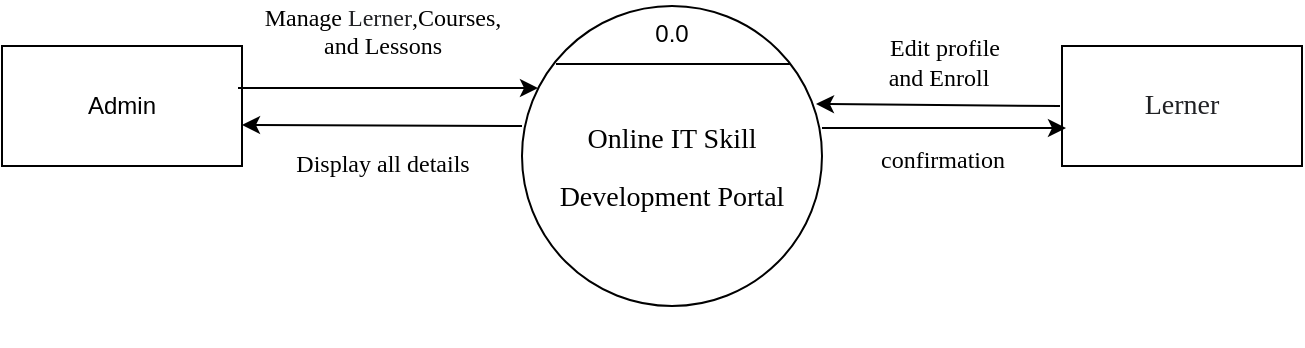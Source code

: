 <mxfile version="15.8.7" type="device" pages="6"><diagram id="i1145Guua4ixWe4E9xR_" name="0 level DFD"><mxGraphModel dx="868" dy="553" grid="0" gridSize="10" guides="1" tooltips="1" connect="1" arrows="1" fold="1" page="1" pageScale="1" pageWidth="850" pageHeight="1100" math="0" shadow="0"><root><mxCell id="0"/><mxCell id="1" parent="0"/><mxCell id="Lysa-orI19Qhqtze5eUC-2" value="" style="rounded=0;whiteSpace=wrap;html=1;" parent="1" vertex="1"><mxGeometry x="20" y="200" width="120" height="60" as="geometry"/></mxCell><mxCell id="Lysa-orI19Qhqtze5eUC-3" value="" style="ellipse;whiteSpace=wrap;html=1;aspect=fixed;" parent="1" vertex="1"><mxGeometry x="280" y="180" width="150" height="150" as="geometry"/></mxCell><mxCell id="Lysa-orI19Qhqtze5eUC-4" value="" style="rounded=0;whiteSpace=wrap;html=1;" parent="1" vertex="1"><mxGeometry x="550" y="200" width="120" height="60" as="geometry"/></mxCell><mxCell id="Lysa-orI19Qhqtze5eUC-7" value="" style="endArrow=classic;html=1;curved=1;exitX=-0.025;exitY=0.65;exitDx=0;exitDy=0;exitPerimeter=0;" parent="1" edge="1"><mxGeometry x="22" y="11" width="50" height="50" as="geometry"><mxPoint x="549" y="230" as="sourcePoint"/><mxPoint x="427" y="229" as="targetPoint"/></mxGeometry></mxCell><mxCell id="Lysa-orI19Qhqtze5eUC-13" value="" style="endArrow=classic;html=1;curved=1;" parent="1" edge="1"><mxGeometry x="-85.96" y="8.5" width="50" height="50" as="geometry"><mxPoint x="430" y="241" as="sourcePoint"/><mxPoint x="552" y="241" as="targetPoint"/></mxGeometry></mxCell><mxCell id="Lysa-orI19Qhqtze5eUC-14" value="" style="endArrow=classic;html=1;exitX=0;exitY=0.5;exitDx=0;exitDy=0;curved=1;" parent="1" edge="1"><mxGeometry x="20" y="5" width="50" height="50" as="geometry"><mxPoint x="280" y="240" as="sourcePoint"/><mxPoint x="140" y="239.5" as="targetPoint"/></mxGeometry></mxCell><mxCell id="Lysa-orI19Qhqtze5eUC-15" value="" style="endArrow=classic;html=1;curved=1;" parent="1" edge="1"><mxGeometry x="18" y="21" width="50" height="50" as="geometry"><mxPoint x="138" y="221" as="sourcePoint"/><mxPoint x="288" y="221" as="targetPoint"/></mxGeometry></mxCell><mxCell id="Lysa-orI19Qhqtze5eUC-17" value="Admin" style="text;html=1;strokeColor=none;fillColor=none;align=center;verticalAlign=middle;whiteSpace=wrap;rounded=0;" parent="1" vertex="1"><mxGeometry x="60" y="220" width="40" height="20" as="geometry"/></mxCell><mxCell id="Lysa-orI19Qhqtze5eUC-18" value="&lt;span style=&quot;color: rgb(32 , 33 , 36) ; font-family: &amp;#34;times new roman&amp;#34; ; font-size: 14px ; text-align: left ; background-color: rgb(255 , 255 , 255)&quot;&gt;Lerner&lt;/span&gt;" style="text;html=1;strokeColor=none;fillColor=none;align=center;verticalAlign=middle;whiteSpace=wrap;rounded=0;" parent="1" vertex="1"><mxGeometry x="590" y="220" width="40" height="20" as="geometry"/></mxCell><mxCell id="Lysa-orI19Qhqtze5eUC-27" value="&lt;h1&gt;&lt;span style=&quot;font-weight: 400 ; vertical-align: baseline&quot;&gt;&lt;font face=&quot;Times New Roman&quot; style=&quot;font-size: 14px&quot;&gt;Online IT Skill Development Portal&lt;/font&gt;&lt;/span&gt;&lt;br&gt;&lt;/h1&gt;" style="text;html=1;strokeColor=none;fillColor=none;spacing=5;spacingTop=-20;whiteSpace=wrap;overflow=hidden;rounded=0;align=center;" parent="1" vertex="1"><mxGeometry x="280" y="223" width="150" height="127" as="geometry"/></mxCell><mxCell id="Y9ut4Iu8bQa-6YC6Tfnb-1" value="" style="endArrow=none;html=1;entryX=1.045;entryY=0.145;entryDx=0;entryDy=0;entryPerimeter=0;" parent="1" edge="1"><mxGeometry width="50" height="50" relative="1" as="geometry"><mxPoint x="297" y="209" as="sourcePoint"/><mxPoint x="413.95" y="208.95" as="targetPoint"/></mxGeometry></mxCell><mxCell id="Y9ut4Iu8bQa-6YC6Tfnb-2" value="0.0" style="text;html=1;strokeColor=none;fillColor=none;align=center;verticalAlign=middle;whiteSpace=wrap;rounded=0;" parent="1" vertex="1"><mxGeometry x="340" y="184" width="30" height="20" as="geometry"/></mxCell><mxCell id="8qHJ3BJyt409nmjd8CVl-2" value="&lt;font face=&quot;Times New Roman&quot;&gt;Manage&amp;nbsp;&lt;/font&gt;&lt;span style=&quot;color: rgb(32 , 33 , 36) ; font-family: &amp;#34;times new roman&amp;#34; ; text-align: left ; background-color: rgb(255 , 255 , 255)&quot;&gt;&lt;font style=&quot;font-size: 12px&quot;&gt;Lerner&lt;/font&gt;&lt;/span&gt;&lt;font face=&quot;Times New Roman&quot;&gt;,&lt;/font&gt;&lt;span style=&quot;font-family: &amp;#34;times new roman&amp;#34;&quot;&gt;&lt;font style=&quot;font-size: 12px&quot;&gt;Courses&lt;/font&gt;&lt;/span&gt;&lt;font face=&quot;Times New Roman&quot;&gt;,&lt;br&gt;&lt;font style=&quot;font-size: 12px&quot;&gt;and&amp;nbsp;&lt;/font&gt;&lt;/font&gt;&lt;span style=&quot;font-family: &amp;#34;times new roman&amp;#34;&quot;&gt;&lt;font style=&quot;font-size: 12px&quot;&gt;Lessons&lt;/font&gt;&lt;/span&gt;&lt;font face=&quot;Times New Roman&quot;&gt;&lt;br&gt;&amp;nbsp;&lt;/font&gt;" style="text;html=1;align=center;verticalAlign=middle;resizable=0;points=[];autosize=1;strokeColor=none;" parent="1" vertex="1"><mxGeometry x="146" y="177" width="128" height="46" as="geometry"/></mxCell><mxCell id="Pl10mb1d1rZbrzbQNCxF-1" value="&lt;font face=&quot;Times New Roman&quot;&gt;Edit profile &lt;br&gt;and Enroll&amp;nbsp;&amp;nbsp;&lt;/font&gt;" style="text;html=1;align=center;verticalAlign=middle;resizable=0;points=[];autosize=1;strokeColor=none;" parent="1" vertex="1"><mxGeometry x="458" y="192" width="66" height="32" as="geometry"/></mxCell><mxCell id="Pl10mb1d1rZbrzbQNCxF-3" value="&lt;font face=&quot;Times New Roman&quot;&gt;Display all details&lt;/font&gt;" style="text;html=1;align=center;verticalAlign=middle;resizable=0;points=[];autosize=1;strokeColor=none;" parent="1" vertex="1"><mxGeometry x="160" y="249" width="100" height="20" as="geometry"/></mxCell><mxCell id="Pl10mb1d1rZbrzbQNCxF-6" value="&lt;font face=&quot;Times New Roman&quot;&gt;confirmation&lt;/font&gt;" style="text;html=1;align=center;verticalAlign=middle;resizable=0;points=[];autosize=1;strokeColor=none;" parent="1" vertex="1"><mxGeometry x="450" y="247" width="80" height="20" as="geometry"/></mxCell></root></mxGraphModel></diagram><diagram id="i2VWk9y_kB9XEo9GVDIK" name="1 level DFD Admin"><mxGraphModel dx="868" dy="553" grid="0" gridSize="10" guides="1" tooltips="1" connect="1" arrows="1" fold="1" page="1" pageScale="1" pageWidth="850" pageHeight="1100" math="0" shadow="0"><root><mxCell id="kWmgZof_vPXTo9qiy0rk-0"/><mxCell id="kWmgZof_vPXTo9qiy0rk-1" parent="kWmgZof_vPXTo9qiy0rk-0"/><mxCell id="sqEA4Z9V-Sue_Ga_2QEF-7" value="&lt;font style=&quot;font-size: 14px&quot; face=&quot;Times New Roman&quot;&gt;Admin&lt;/font&gt;" style="rounded=0;whiteSpace=wrap;html=1;" parent="kWmgZof_vPXTo9qiy0rk-1" vertex="1"><mxGeometry x="40" y="492" width="120" height="40" as="geometry"/></mxCell><mxCell id="sqEA4Z9V-Sue_Ga_2QEF-8" value="&lt;font&gt;&lt;span style=&quot;font-family: &amp;#34;times new roman&amp;#34;&quot;&gt;&lt;font style=&quot;font-size: 18px&quot;&gt;Login&lt;/font&gt;&lt;/span&gt;&lt;br&gt;&lt;/font&gt;" style="ellipse;whiteSpace=wrap;html=1;aspect=fixed;" parent="kWmgZof_vPXTo9qiy0rk-1" vertex="1"><mxGeometry x="273" y="39" width="120" height="120" as="geometry"/></mxCell><mxCell id="sqEA4Z9V-Sue_Ga_2QEF-9" value="" style="endArrow=none;html=1;" parent="kWmgZof_vPXTo9qiy0rk-1" edge="1"><mxGeometry width="50" height="50" relative="1" as="geometry"><mxPoint x="283" y="65" as="sourcePoint"/><mxPoint x="383" y="65" as="targetPoint"/></mxGeometry></mxCell><mxCell id="sqEA4Z9V-Sue_Ga_2QEF-10" value="1.0" style="text;html=1;strokeColor=none;fillColor=none;align=center;verticalAlign=middle;whiteSpace=wrap;rounded=0;" parent="kWmgZof_vPXTo9qiy0rk-1" vertex="1"><mxGeometry x="313" y="47" width="40" height="20" as="geometry"/></mxCell><mxCell id="sqEA4Z9V-Sue_Ga_2QEF-11" value="&lt;font face=&quot;Times New Roman&quot; style=&quot;font-size: 14px&quot;&gt;admin&lt;/font&gt;" style="html=1;dashed=0;whitespace=wrap;shape=partialRectangle;right=0;left=0;" parent="kWmgZof_vPXTo9qiy0rk-1" vertex="1"><mxGeometry x="633" y="71" width="120" height="42" as="geometry"/></mxCell><mxCell id="sqEA4Z9V-Sue_Ga_2QEF-12" value="&lt;span style=&quot;font-family: &amp;#34;times new roman&amp;#34;&quot;&gt;&lt;font style=&quot;font-size: 18px&quot;&gt;Manage&lt;br&gt;&lt;/font&gt;&lt;/span&gt;&lt;span style=&quot;font-family: &amp;#34;times new roman&amp;#34;&quot;&gt;&lt;font style=&quot;font-size: 18px&quot;&gt;Courses&lt;/font&gt;&lt;/span&gt;&lt;span style=&quot;font-size: 16px&quot;&gt;&lt;br&gt;&lt;/span&gt;" style="ellipse;whiteSpace=wrap;html=1;aspect=fixed;" parent="kWmgZof_vPXTo9qiy0rk-1" vertex="1"><mxGeometry x="280" y="178" width="120" height="120" as="geometry"/></mxCell><mxCell id="sqEA4Z9V-Sue_Ga_2QEF-13" value="" style="endArrow=none;html=1;" parent="kWmgZof_vPXTo9qiy0rk-1" edge="1"><mxGeometry width="50" height="50" relative="1" as="geometry"><mxPoint x="290" y="206" as="sourcePoint"/><mxPoint x="390" y="206" as="targetPoint"/></mxGeometry></mxCell><mxCell id="sqEA4Z9V-Sue_Ga_2QEF-14" value="2.0" style="text;html=1;strokeColor=none;fillColor=none;align=center;verticalAlign=middle;whiteSpace=wrap;rounded=0;" parent="kWmgZof_vPXTo9qiy0rk-1" vertex="1"><mxGeometry x="320" y="188" width="40" height="20" as="geometry"/></mxCell><mxCell id="sqEA4Z9V-Sue_Ga_2QEF-15" value="&lt;font face=&quot;Times New Roman&quot;&gt;&lt;span style=&quot;font-size: 14px&quot;&gt;Course&lt;/span&gt;&lt;/font&gt;" style="html=1;dashed=0;whitespace=wrap;shape=partialRectangle;right=0;left=0;" parent="kWmgZof_vPXTo9qiy0rk-1" vertex="1"><mxGeometry x="652" y="213" width="138" height="42" as="geometry"/></mxCell><mxCell id="sqEA4Z9V-Sue_Ga_2QEF-16" value="" style="endArrow=classic;html=1;entryX=0;entryY=0.5;entryDx=0;entryDy=0;exitX=0;exitY=0.5;exitDx=0;exitDy=0;" parent="kWmgZof_vPXTo9qiy0rk-1" source="sqEA4Z9V-Sue_Ga_2QEF-8" edge="1"><mxGeometry width="50" height="50" relative="1" as="geometry"><mxPoint x="450" y="138" as="sourcePoint"/><mxPoint x="72" y="490" as="targetPoint"/><Array as="points"><mxPoint x="72" y="99"/></Array></mxGeometry></mxCell><mxCell id="sqEA4Z9V-Sue_Ga_2QEF-17" value="" style="endArrow=classic;html=1;entryX=-0.01;entryY=0.408;entryDx=0;entryDy=0;entryPerimeter=0;exitX=0.19;exitY=-0.005;exitDx=0;exitDy=0;exitPerimeter=0;" parent="kWmgZof_vPXTo9qiy0rk-1" source="sqEA4Z9V-Sue_Ga_2QEF-7" target="sqEA4Z9V-Sue_Ga_2QEF-8" edge="1"><mxGeometry width="50" height="50" relative="1" as="geometry"><mxPoint x="63" y="486" as="sourcePoint"/><mxPoint x="290" y="48" as="targetPoint"/><Array as="points"><mxPoint x="63" y="88"/></Array></mxGeometry></mxCell><mxCell id="sqEA4Z9V-Sue_Ga_2QEF-18" value="&lt;span style=&quot;font-family: &amp;#34;times new roman&amp;#34;&quot;&gt;Successfully Sign in&lt;/span&gt;" style="text;html=1;strokeColor=none;fillColor=none;align=center;verticalAlign=middle;whiteSpace=wrap;rounded=0;rotation=-90;" parent="kWmgZof_vPXTo9qiy0rk-1" vertex="1"><mxGeometry x="25" y="152" width="110" height="20" as="geometry"/></mxCell><mxCell id="sqEA4Z9V-Sue_Ga_2QEF-19" value="&lt;font face=&quot;Times New Roman&quot;&gt;Request for Sign in&lt;/font&gt;" style="text;html=1;strokeColor=none;fillColor=none;align=center;verticalAlign=middle;whiteSpace=wrap;rounded=0;rotation=-90;" parent="kWmgZof_vPXTo9qiy0rk-1" vertex="1"><mxGeometry x="-2" y="125" width="110" height="20" as="geometry"/></mxCell><mxCell id="sqEA4Z9V-Sue_Ga_2QEF-20" value="" style="endArrow=classic;html=1;entryX=0.6;entryY=0;entryDx=0;entryDy=0;entryPerimeter=0;" parent="kWmgZof_vPXTo9qiy0rk-1" target="sqEA4Z9V-Sue_Ga_2QEF-7" edge="1"><mxGeometry width="50" height="50" relative="1" as="geometry"><mxPoint x="280" y="238" as="sourcePoint"/><mxPoint x="112" y="364" as="targetPoint"/><Array as="points"><mxPoint x="112" y="238"/></Array></mxGeometry></mxCell><mxCell id="sqEA4Z9V-Sue_Ga_2QEF-21" value="" style="endArrow=classic;html=1;exitX=0.5;exitY=0;exitDx=0;exitDy=0;" parent="kWmgZof_vPXTo9qiy0rk-1" source="sqEA4Z9V-Sue_Ga_2QEF-7" edge="1"><mxGeometry width="50" height="50" relative="1" as="geometry"><mxPoint x="161" y="217" as="sourcePoint"/><mxPoint x="281" y="225" as="targetPoint"/><Array as="points"><mxPoint x="100" y="225"/></Array></mxGeometry></mxCell><mxCell id="sqEA4Z9V-Sue_Ga_2QEF-22" value="" style="endArrow=classic;html=1;exitX=1;exitY=0;exitDx=0;exitDy=0;entryX=0;entryY=0.25;entryDx=0;entryDy=0;" parent="kWmgZof_vPXTo9qiy0rk-1" edge="1"><mxGeometry width="50" height="50" relative="1" as="geometry"><mxPoint x="393" y="93.5" as="sourcePoint"/><mxPoint x="632" y="93.5" as="targetPoint"/></mxGeometry></mxCell><mxCell id="sqEA4Z9V-Sue_Ga_2QEF-23" value="" style="endArrow=classic;html=1;exitX=1;exitY=0;exitDx=0;exitDy=0;entryX=0;entryY=0.25;entryDx=0;entryDy=0;" parent="kWmgZof_vPXTo9qiy0rk-1" edge="1"><mxGeometry width="50" height="50" relative="1" as="geometry"><mxPoint x="400" y="226.5" as="sourcePoint"/><mxPoint x="639" y="226.5" as="targetPoint"/></mxGeometry></mxCell><mxCell id="sqEA4Z9V-Sue_Ga_2QEF-24" value="&lt;font face=&quot;Times New Roman&quot;&gt;&amp;nbsp;Request Manage Courses&lt;/font&gt;" style="text;html=1;strokeColor=none;fillColor=none;align=center;verticalAlign=middle;whiteSpace=wrap;rounded=0;" parent="kWmgZof_vPXTo9qiy0rk-1" vertex="1"><mxGeometry x="130" y="198" width="141" height="20" as="geometry"/></mxCell><mxCell id="sqEA4Z9V-Sue_Ga_2QEF-25" value="&lt;div style=&quot;text-align: left&quot;&gt;&lt;font style=&quot;font-size: 18px&quot;&gt;&lt;span style=&quot;font-family: &amp;#34;times new roman&amp;#34; ; font-weight: 400&quot;&gt;Manage&lt;/span&gt;&lt;/font&gt;&lt;/div&gt;&lt;div style=&quot;text-align: left&quot;&gt;&lt;span style=&quot;font-size: 18px ; font-weight: 400&quot;&gt;&lt;font color=&quot;#202124&quot; face=&quot;times new roman&quot;&gt;Learners/&lt;/font&gt;&lt;/span&gt;&lt;/div&gt;&lt;div style=&quot;text-align: left&quot;&gt;&lt;span style=&quot;font-size: 18px ; font-weight: 400&quot;&gt;&lt;font color=&quot;#202124&quot; face=&quot;times new roman&quot;&gt;Students&lt;/font&gt;&lt;/span&gt;&lt;/div&gt;" style="ellipse;whiteSpace=wrap;html=1;aspect=fixed;fontStyle=1" parent="kWmgZof_vPXTo9qiy0rk-1" vertex="1"><mxGeometry x="280" y="452" width="120" height="120" as="geometry"/></mxCell><mxCell id="sqEA4Z9V-Sue_Ga_2QEF-26" value="" style="endArrow=none;html=1;" parent="kWmgZof_vPXTo9qiy0rk-1" edge="1"><mxGeometry width="50" height="50" relative="1" as="geometry"><mxPoint x="290" y="480" as="sourcePoint"/><mxPoint x="390" y="480" as="targetPoint"/></mxGeometry></mxCell><mxCell id="sqEA4Z9V-Sue_Ga_2QEF-27" value="4.0" style="text;html=1;strokeColor=none;fillColor=none;align=center;verticalAlign=middle;whiteSpace=wrap;rounded=0;" parent="kWmgZof_vPXTo9qiy0rk-1" vertex="1"><mxGeometry x="320" y="462" width="40" height="20" as="geometry"/></mxCell><mxCell id="sqEA4Z9V-Sue_Ga_2QEF-28" value="&lt;font face=&quot;Times New Roman&quot;&gt;&lt;span style=&quot;font-size: 14px&quot;&gt;Student&lt;/span&gt;&lt;/font&gt;" style="html=1;dashed=0;whitespace=wrap;shape=partialRectangle;right=0;left=0;" parent="kWmgZof_vPXTo9qiy0rk-1" vertex="1"><mxGeometry x="652" y="491" width="120" height="42" as="geometry"/></mxCell><mxCell id="sqEA4Z9V-Sue_Ga_2QEF-29" value="" style="endArrow=classic;html=1;exitX=1;exitY=0;exitDx=0;exitDy=0;entryX=0;entryY=0.25;entryDx=0;entryDy=0;" parent="kWmgZof_vPXTo9qiy0rk-1" edge="1"><mxGeometry width="50" height="50" relative="1" as="geometry"><mxPoint x="400" y="509.5" as="sourcePoint"/><mxPoint x="639" y="509.5" as="targetPoint"/></mxGeometry></mxCell><mxCell id="sqEA4Z9V-Sue_Ga_2QEF-30" value="&lt;font face=&quot;Times New Roman&quot;&gt;Request for&lt;br&gt;Manage&lt;br&gt;&lt;/font&gt;&lt;span style=&quot;font-family: &amp;#34;times new roman&amp;#34;&quot;&gt;&amp;nbsp;Learners/Students&lt;/span&gt;" style="text;html=1;strokeColor=none;fillColor=none;align=center;verticalAlign=middle;whiteSpace=wrap;rounded=0;" parent="kWmgZof_vPXTo9qiy0rk-1" vertex="1"><mxGeometry x="157" y="476" width="109" height="20" as="geometry"/></mxCell><mxCell id="sqEA4Z9V-Sue_Ga_2QEF-31" value="&lt;span style=&quot;font-family: &amp;#34;times new roman&amp;#34; ; font-size: 18px ; font-weight: 400&quot;&gt;view Sell Report&lt;/span&gt;&lt;span style=&quot;font-size: 16px&quot;&gt;&lt;br&gt;&lt;/span&gt;" style="ellipse;whiteSpace=wrap;html=1;aspect=fixed;fontStyle=1" parent="kWmgZof_vPXTo9qiy0rk-1" vertex="1"><mxGeometry x="280" y="592" width="120" height="120" as="geometry"/></mxCell><mxCell id="sqEA4Z9V-Sue_Ga_2QEF-32" value="" style="endArrow=none;html=1;" parent="kWmgZof_vPXTo9qiy0rk-1" edge="1"><mxGeometry width="50" height="50" relative="1" as="geometry"><mxPoint x="290" y="620" as="sourcePoint"/><mxPoint x="390" y="620" as="targetPoint"/></mxGeometry></mxCell><mxCell id="sqEA4Z9V-Sue_Ga_2QEF-33" value="5.0" style="text;html=1;strokeColor=none;fillColor=none;align=center;verticalAlign=middle;whiteSpace=wrap;rounded=0;" parent="kWmgZof_vPXTo9qiy0rk-1" vertex="1"><mxGeometry x="320" y="602" width="40" height="20" as="geometry"/></mxCell><mxCell id="sqEA4Z9V-Sue_Ga_2QEF-34" value="&lt;font face=&quot;Times New Roman&quot;&gt;&lt;span style=&quot;font-size: 14px&quot;&gt;Courseorder&lt;/span&gt;&lt;/font&gt;" style="html=1;dashed=0;whitespace=wrap;shape=partialRectangle;right=0;left=0;" parent="kWmgZof_vPXTo9qiy0rk-1" vertex="1"><mxGeometry x="647" y="629" width="120" height="42" as="geometry"/></mxCell><mxCell id="sqEA4Z9V-Sue_Ga_2QEF-35" value="" style="endArrow=classic;html=1;exitX=1;exitY=0;exitDx=0;exitDy=0;entryX=0;entryY=0.25;entryDx=0;entryDy=0;" parent="kWmgZof_vPXTo9qiy0rk-1" edge="1"><mxGeometry width="50" height="50" relative="1" as="geometry"><mxPoint x="400" y="649.5" as="sourcePoint"/><mxPoint x="639" y="649.5" as="targetPoint"/></mxGeometry></mxCell><mxCell id="sqEA4Z9V-Sue_Ga_2QEF-36" value="" style="endArrow=classic;html=1;entryX=0.75;entryY=1;entryDx=0;entryDy=0;" parent="kWmgZof_vPXTo9qiy0rk-1" target="sqEA4Z9V-Sue_Ga_2QEF-7" edge="1"><mxGeometry width="50" height="50" relative="1" as="geometry"><mxPoint x="280" y="659.5" as="sourcePoint"/><mxPoint x="108" y="503" as="targetPoint"/><Array as="points"><mxPoint x="130" y="660"/></Array></mxGeometry></mxCell><mxCell id="sqEA4Z9V-Sue_Ga_2QEF-37" value="" style="endArrow=classic;html=1;exitX=0.87;exitY=1.015;exitDx=0;exitDy=0;entryX=0.003;entryY=0.578;entryDx=0;entryDy=0;exitPerimeter=0;entryPerimeter=0;" parent="kWmgZof_vPXTo9qiy0rk-1" source="sqEA4Z9V-Sue_Ga_2QEF-7" edge="1"><mxGeometry width="50" height="50" relative="1" as="geometry"><mxPoint x="118.04" y="502" as="sourcePoint"/><mxPoint x="278.36" y="651.36" as="targetPoint"/><Array as="points"><mxPoint x="144" y="651"/></Array></mxGeometry></mxCell><mxCell id="sqEA4Z9V-Sue_Ga_2QEF-38" value="" style="endArrow=classic;html=1;exitX=1;exitY=0.25;exitDx=0;exitDy=0;" parent="kWmgZof_vPXTo9qiy0rk-1" edge="1"><mxGeometry width="50" height="50" relative="1" as="geometry"><mxPoint x="160" y="507" as="sourcePoint"/><mxPoint x="278" y="507" as="targetPoint"/></mxGeometry></mxCell><mxCell id="sqEA4Z9V-Sue_Ga_2QEF-39" value="" style="endArrow=classic;html=1;exitX=1;exitY=0.25;exitDx=0;exitDy=0;" parent="kWmgZof_vPXTo9qiy0rk-1" edge="1"><mxGeometry width="50" height="50" relative="1" as="geometry"><mxPoint x="280" y="519" as="sourcePoint"/><mxPoint x="162" y="519" as="targetPoint"/></mxGeometry></mxCell><mxCell id="sqEA4Z9V-Sue_Ga_2QEF-41" value="&lt;span style=&quot;font-family: &amp;#34;times new roman&amp;#34; ; font-weight: 400&quot;&gt;&lt;font style=&quot;font-size: 18px&quot;&gt;View&lt;br&gt;&lt;/font&gt;&lt;/span&gt;&lt;font style=&quot;font-size: 18px&quot;&gt;&lt;font face=&quot;Times New Roman&quot; style=&quot;font-weight: 400&quot;&gt;Payment&lt;/font&gt;&lt;span style=&quot;font-weight: 400&quot;&gt;&amp;nbsp;&lt;/span&gt;&lt;font face=&quot;Times New Roman&quot; style=&quot;font-weight: 400&quot;&gt;Status&lt;/font&gt;&lt;/font&gt;&lt;span style=&quot;font-size: 16px&quot;&gt;&lt;br&gt;&lt;/span&gt;" style="ellipse;whiteSpace=wrap;html=1;aspect=fixed;fontStyle=1" parent="kWmgZof_vPXTo9qiy0rk-1" vertex="1"><mxGeometry x="280" y="742" width="120" height="120" as="geometry"/></mxCell><mxCell id="sqEA4Z9V-Sue_Ga_2QEF-42" value="" style="endArrow=none;html=1;" parent="kWmgZof_vPXTo9qiy0rk-1" edge="1"><mxGeometry width="50" height="50" relative="1" as="geometry"><mxPoint x="290" y="770" as="sourcePoint"/><mxPoint x="390" y="770" as="targetPoint"/></mxGeometry></mxCell><mxCell id="sqEA4Z9V-Sue_Ga_2QEF-43" value="6.0" style="text;html=1;strokeColor=none;fillColor=none;align=center;verticalAlign=middle;whiteSpace=wrap;rounded=0;" parent="kWmgZof_vPXTo9qiy0rk-1" vertex="1"><mxGeometry x="320" y="752" width="40" height="20" as="geometry"/></mxCell><mxCell id="sqEA4Z9V-Sue_Ga_2QEF-45" value="" style="endArrow=classic;html=1;entryX=0.5;entryY=1;entryDx=0;entryDy=0;" parent="kWmgZof_vPXTo9qiy0rk-1" target="sqEA4Z9V-Sue_Ga_2QEF-34" edge="1"><mxGeometry width="50" height="50" relative="1" as="geometry"><mxPoint x="400" y="798" as="sourcePoint"/><mxPoint x="705" y="782" as="targetPoint"/><Array as="points"><mxPoint x="707" y="798"/></Array></mxGeometry></mxCell><mxCell id="sqEA4Z9V-Sue_Ga_2QEF-46" value="" style="endArrow=classic;html=1;entryX=0.5;entryY=1;entryDx=0;entryDy=0;" parent="kWmgZof_vPXTo9qiy0rk-1" target="sqEA4Z9V-Sue_Ga_2QEF-7" edge="1"><mxGeometry width="50" height="50" relative="1" as="geometry"><mxPoint x="280" y="809.5" as="sourcePoint"/><mxPoint x="130" y="682" as="targetPoint"/><Array as="points"><mxPoint x="100" y="810"/></Array></mxGeometry></mxCell><mxCell id="sqEA4Z9V-Sue_Ga_2QEF-47" value="" style="endArrow=classic;html=1;exitX=0.583;exitY=0.995;exitDx=0;exitDy=0;exitPerimeter=0;" parent="kWmgZof_vPXTo9qiy0rk-1" source="sqEA4Z9V-Sue_Ga_2QEF-7" edge="1"><mxGeometry width="50" height="50" relative="1" as="geometry"><mxPoint x="144.4" y="682.6" as="sourcePoint"/><mxPoint x="278" y="801" as="targetPoint"/><Array as="points"><mxPoint x="110" y="801"/></Array></mxGeometry></mxCell><mxCell id="sqEA4Z9V-Sue_Ga_2QEF-49" value="&lt;font style=&quot;font-size: 18px&quot; face=&quot;Times New Roman&quot;&gt;&lt;span style=&quot;font-weight: 400&quot;&gt;&lt;font&gt;view&lt;br&gt;&lt;/font&gt;&lt;/span&gt;&lt;span style=&quot;font-weight: 400&quot;&gt;&lt;font&gt;Feedbacks&lt;/font&gt;&lt;/span&gt;&lt;/font&gt;&lt;span style=&quot;font-size: 16px&quot;&gt;&lt;br&gt;&lt;/span&gt;" style="ellipse;whiteSpace=wrap;html=1;aspect=fixed;fontStyle=1" parent="kWmgZof_vPXTo9qiy0rk-1" vertex="1"><mxGeometry x="280" y="892" width="120" height="120" as="geometry"/></mxCell><mxCell id="sqEA4Z9V-Sue_Ga_2QEF-50" value="" style="endArrow=none;html=1;" parent="kWmgZof_vPXTo9qiy0rk-1" edge="1"><mxGeometry width="50" height="50" relative="1" as="geometry"><mxPoint x="290" y="920" as="sourcePoint"/><mxPoint x="390" y="920" as="targetPoint"/></mxGeometry></mxCell><mxCell id="sqEA4Z9V-Sue_Ga_2QEF-51" value="7.0" style="text;html=1;strokeColor=none;fillColor=none;align=center;verticalAlign=middle;whiteSpace=wrap;rounded=0;" parent="kWmgZof_vPXTo9qiy0rk-1" vertex="1"><mxGeometry x="320" y="902" width="40" height="20" as="geometry"/></mxCell><mxCell id="sqEA4Z9V-Sue_Ga_2QEF-52" value="&lt;font face=&quot;Times New Roman&quot;&gt;&lt;span style=&quot;font-size: 14px&quot;&gt;Feedback&lt;/span&gt;&lt;/font&gt;" style="html=1;dashed=0;whitespace=wrap;shape=partialRectangle;right=0;left=0;" parent="kWmgZof_vPXTo9qiy0rk-1" vertex="1"><mxGeometry x="652" y="937" width="120" height="42" as="geometry"/></mxCell><mxCell id="sqEA4Z9V-Sue_Ga_2QEF-53" value="" style="endArrow=classic;html=1;exitX=1;exitY=0;exitDx=0;exitDy=0;entryX=0;entryY=0.25;entryDx=0;entryDy=0;" parent="kWmgZof_vPXTo9qiy0rk-1" edge="1"><mxGeometry width="50" height="50" relative="1" as="geometry"><mxPoint x="400" y="951.5" as="sourcePoint"/><mxPoint x="639" y="951.5" as="targetPoint"/></mxGeometry></mxCell><mxCell id="sqEA4Z9V-Sue_Ga_2QEF-55" value="" style="endArrow=classic;html=1;entryX=0.167;entryY=1;entryDx=0;entryDy=0;entryPerimeter=0;" parent="kWmgZof_vPXTo9qiy0rk-1" target="sqEA4Z9V-Sue_Ga_2QEF-7" edge="1"><mxGeometry width="50" height="50" relative="1" as="geometry"><mxPoint x="280" y="960.6" as="sourcePoint"/><mxPoint x="100" y="683.1" as="targetPoint"/><Array as="points"><mxPoint x="60" y="961"/></Array></mxGeometry></mxCell><mxCell id="sqEA4Z9V-Sue_Ga_2QEF-56" value="" style="endArrow=classic;html=1;exitX=0.25;exitY=1;exitDx=0;exitDy=0;" parent="kWmgZof_vPXTo9qiy0rk-1" source="sqEA4Z9V-Sue_Ga_2QEF-7" edge="1"><mxGeometry width="50" height="50" relative="1" as="geometry"><mxPoint x="109.96" y="682.9" as="sourcePoint"/><mxPoint x="278" y="952.1" as="targetPoint"/><Array as="points"><mxPoint x="70" y="952"/></Array></mxGeometry></mxCell><mxCell id="sqEA4Z9V-Sue_Ga_2QEF-57" value="&lt;span style=&quot;font-family: &amp;#34;times new roman&amp;#34;&quot;&gt;&amp;nbsp; Manage Courses&lt;/span&gt;" style="text;html=1;strokeColor=none;fillColor=none;align=center;verticalAlign=middle;whiteSpace=wrap;rounded=0;" parent="kWmgZof_vPXTo9qiy0rk-1" vertex="1"><mxGeometry x="411.5" y="204" width="197" height="20" as="geometry"/></mxCell><mxCell id="sqEA4Z9V-Sue_Ga_2QEF-58" value="&lt;font face=&quot;Times New Roman&quot;&gt;Manage&lt;br&gt;&lt;/font&gt;&lt;span style=&quot;font-family: &amp;#34;times new roman&amp;#34;&quot;&gt;&amp;nbsp;Learners/Students&lt;/span&gt;" style="text;html=1;strokeColor=none;fillColor=none;align=center;verticalAlign=middle;whiteSpace=wrap;rounded=0;" parent="kWmgZof_vPXTo9qiy0rk-1" vertex="1"><mxGeometry x="423.5" y="477" width="126.5" height="20" as="geometry"/></mxCell><mxCell id="sqEA4Z9V-Sue_Ga_2QEF-59" value="" style="endArrow=classic;html=1;exitX=1;exitY=0;exitDx=0;exitDy=0;entryX=0;entryY=0.25;entryDx=0;entryDy=0;" parent="kWmgZof_vPXTo9qiy0rk-1" edge="1"><mxGeometry width="50" height="50" relative="1" as="geometry"><mxPoint x="640" y="660.75" as="sourcePoint"/><mxPoint x="401" y="660.75" as="targetPoint"/><Array as="points"><mxPoint x="524" y="661.25"/></Array></mxGeometry></mxCell><mxCell id="sqEA4Z9V-Sue_Ga_2QEF-60" value="" style="endArrow=classic;html=1;exitX=1;exitY=0;exitDx=0;exitDy=0;entryX=0;entryY=0.25;entryDx=0;entryDy=0;" parent="kWmgZof_vPXTo9qiy0rk-1" edge="1"><mxGeometry width="50" height="50" relative="1" as="geometry"><mxPoint x="640" y="521.75" as="sourcePoint"/><mxPoint x="401" y="521.75" as="targetPoint"/></mxGeometry></mxCell><mxCell id="sqEA4Z9V-Sue_Ga_2QEF-61" value="" style="endArrow=classic;html=1;exitX=1;exitY=0;exitDx=0;exitDy=0;entryX=0;entryY=0.25;entryDx=0;entryDy=0;" parent="kWmgZof_vPXTo9qiy0rk-1" edge="1"><mxGeometry width="50" height="50" relative="1" as="geometry"><mxPoint x="639" y="236.37" as="sourcePoint"/><mxPoint x="400" y="236.37" as="targetPoint"/></mxGeometry></mxCell><mxCell id="sqEA4Z9V-Sue_Ga_2QEF-62" value="" style="endArrow=classic;html=1;exitX=0.65;exitY=0.976;exitDx=0;exitDy=0;entryX=0;entryY=0.25;entryDx=0;entryDy=0;exitPerimeter=0;" parent="kWmgZof_vPXTo9qiy0rk-1" source="sqEA4Z9V-Sue_Ga_2QEF-34" edge="1"><mxGeometry width="50" height="50" relative="1" as="geometry"><mxPoint x="637" y="812" as="sourcePoint"/><mxPoint x="398" y="812" as="targetPoint"/><Array as="points"><mxPoint x="725" y="812"/><mxPoint x="521" y="812.5"/></Array></mxGeometry></mxCell><mxCell id="sqEA4Z9V-Sue_Ga_2QEF-63" value="" style="endArrow=classic;html=1;exitX=1;exitY=0;exitDx=0;exitDy=0;entryX=0;entryY=0.25;entryDx=0;entryDy=0;" parent="kWmgZof_vPXTo9qiy0rk-1" edge="1"><mxGeometry width="50" height="50" relative="1" as="geometry"><mxPoint x="637" y="963" as="sourcePoint"/><mxPoint x="398" y="963" as="targetPoint"/><Array as="points"><mxPoint x="521" y="963.5"/></Array></mxGeometry></mxCell><mxCell id="sqEA4Z9V-Sue_Ga_2QEF-64" value="" style="endArrow=classic;html=1;exitX=1;exitY=0;exitDx=0;exitDy=0;entryX=0;entryY=0.25;entryDx=0;entryDy=0;" parent="kWmgZof_vPXTo9qiy0rk-1" edge="1"><mxGeometry width="50" height="50" relative="1" as="geometry"><mxPoint x="633" y="103.5" as="sourcePoint"/><mxPoint x="394" y="103.5" as="targetPoint"/></mxGeometry></mxCell><mxCell id="sqEA4Z9V-Sue_Ga_2QEF-65" style="edgeStyle=orthogonalEdgeStyle;rounded=0;orthogonalLoop=1;jettySize=auto;html=1;" parent="kWmgZof_vPXTo9qiy0rk-1" edge="1"><mxGeometry relative="1" as="geometry"><mxPoint x="280" y="366" as="sourcePoint"/><mxPoint x="139" y="490" as="targetPoint"/><Array as="points"><mxPoint x="139" y="366"/></Array></mxGeometry></mxCell><mxCell id="sqEA4Z9V-Sue_Ga_2QEF-66" value="&lt;span style=&quot;font-weight: 400&quot;&gt;&lt;font style=&quot;font-size: 18px&quot;&gt;&lt;font face=&quot;times new roman&quot;&gt;Manage&lt;br&gt;&lt;/font&gt;&lt;/font&gt;&lt;/span&gt;&lt;span style=&quot;font-family: &amp;#34;times new roman&amp;#34; ; font-weight: 400&quot;&gt;&lt;font style=&quot;font-size: 18px&quot;&gt;Lesson&lt;/font&gt;&lt;/span&gt;&lt;span style=&quot;font-size: 16px&quot;&gt;&lt;br&gt;&lt;/span&gt;" style="ellipse;whiteSpace=wrap;html=1;aspect=fixed;fontStyle=1" parent="kWmgZof_vPXTo9qiy0rk-1" vertex="1"><mxGeometry x="280" y="312" width="120" height="120" as="geometry"/></mxCell><mxCell id="sqEA4Z9V-Sue_Ga_2QEF-67" value="" style="endArrow=none;html=1;" parent="kWmgZof_vPXTo9qiy0rk-1" edge="1"><mxGeometry width="50" height="50" relative="1" as="geometry"><mxPoint x="290" y="340" as="sourcePoint"/><mxPoint x="390" y="340" as="targetPoint"/></mxGeometry></mxCell><mxCell id="sqEA4Z9V-Sue_Ga_2QEF-68" value="3.0" style="text;html=1;strokeColor=none;fillColor=none;align=center;verticalAlign=middle;whiteSpace=wrap;rounded=0;" parent="kWmgZof_vPXTo9qiy0rk-1" vertex="1"><mxGeometry x="320" y="322" width="40" height="20" as="geometry"/></mxCell><mxCell id="sqEA4Z9V-Sue_Ga_2QEF-69" value="&lt;span style=&quot;font-family: &amp;#34;times new roman&amp;#34;&quot;&gt;&lt;font style=&quot;font-size: 18px&quot;&gt;Lesson&lt;/font&gt;&lt;/span&gt;" style="html=1;dashed=0;whitespace=wrap;shape=partialRectangle;right=0;left=0;" parent="kWmgZof_vPXTo9qiy0rk-1" vertex="1"><mxGeometry x="652" y="348" width="120" height="42" as="geometry"/></mxCell><mxCell id="sqEA4Z9V-Sue_Ga_2QEF-70" value="" style="endArrow=classic;html=1;exitX=1;exitY=0;exitDx=0;exitDy=0;entryX=0;entryY=0.25;entryDx=0;entryDy=0;" parent="kWmgZof_vPXTo9qiy0rk-1" edge="1"><mxGeometry width="50" height="50" relative="1" as="geometry"><mxPoint x="400" y="361.5" as="sourcePoint"/><mxPoint x="639" y="361.5" as="targetPoint"/></mxGeometry></mxCell><mxCell id="sqEA4Z9V-Sue_Ga_2QEF-71" value="&lt;span style=&quot;font-family: &amp;#34;times new roman&amp;#34;&quot;&gt;Request for&lt;/span&gt;&lt;br style=&quot;font-family: &amp;#34;times new roman&amp;#34;&quot;&gt;&lt;span style=&quot;font-family: &amp;#34;times new roman&amp;#34;&quot;&gt;Manage Lessons&lt;/span&gt;&lt;span&gt;&lt;br&gt;&lt;/span&gt;" style="text;html=1;strokeColor=none;fillColor=none;align=center;verticalAlign=middle;whiteSpace=wrap;rounded=0;" parent="kWmgZof_vPXTo9qiy0rk-1" vertex="1"><mxGeometry x="133" y="332" width="155" height="20" as="geometry"/></mxCell><mxCell id="sqEA4Z9V-Sue_Ga_2QEF-72" value="&lt;br style=&quot;font-family: &amp;#34;times new roman&amp;#34;&quot;&gt;&lt;span style=&quot;font-family: &amp;#34;times new roman&amp;#34;&quot;&gt;Manage Lessons&lt;/span&gt;" style="text;html=1;strokeColor=none;fillColor=none;align=center;verticalAlign=middle;whiteSpace=wrap;rounded=0;" parent="kWmgZof_vPXTo9qiy0rk-1" vertex="1"><mxGeometry x="433" y="328" width="136" height="20" as="geometry"/></mxCell><mxCell id="sqEA4Z9V-Sue_Ga_2QEF-73" value="" style="endArrow=classic;html=1;exitX=1;exitY=0;exitDx=0;exitDy=0;entryX=0;entryY=0.25;entryDx=0;entryDy=0;" parent="kWmgZof_vPXTo9qiy0rk-1" edge="1"><mxGeometry width="50" height="50" relative="1" as="geometry"><mxPoint x="639" y="371.37" as="sourcePoint"/><mxPoint x="400" y="371.37" as="targetPoint"/></mxGeometry></mxCell><mxCell id="sqEA4Z9V-Sue_Ga_2QEF-74" style="edgeStyle=orthogonalEdgeStyle;rounded=0;orthogonalLoop=1;jettySize=auto;html=1;entryX=0.023;entryY=0.385;entryDx=0;entryDy=0;exitX=0.75;exitY=0;exitDx=0;exitDy=0;entryPerimeter=0;" parent="kWmgZof_vPXTo9qiy0rk-1" source="sqEA4Z9V-Sue_Ga_2QEF-7" target="sqEA4Z9V-Sue_Ga_2QEF-66" edge="1"><mxGeometry relative="1" as="geometry"><mxPoint x="130" y="482" as="sourcePoint"/><mxPoint x="271" y="358" as="targetPoint"/><Array as="points"><mxPoint x="130" y="358"/></Array></mxGeometry></mxCell><mxCell id="sqEA4Z9V-Sue_Ga_2QEF-84" value="&lt;span style=&quot;font-family: &amp;#34;times new roman&amp;#34;&quot;&gt;Manage courses successfully&lt;/span&gt;" style="text;html=1;strokeColor=none;fillColor=none;align=center;verticalAlign=middle;whiteSpace=wrap;rounded=0;" parent="kWmgZof_vPXTo9qiy0rk-1" vertex="1"><mxGeometry x="429" y="243" width="133" height="20" as="geometry"/></mxCell><mxCell id="sqEA4Z9V-Sue_Ga_2QEF-85" value="&lt;span style=&quot;font-family: &amp;#34;times new roman&amp;#34;&quot;&gt;Manage lessons successfully&lt;/span&gt;" style="text;html=1;strokeColor=none;fillColor=none;align=center;verticalAlign=middle;whiteSpace=wrap;rounded=0;" parent="kWmgZof_vPXTo9qiy0rk-1" vertex="1"><mxGeometry x="443" y="376" width="142" height="20" as="geometry"/></mxCell><mxCell id="sqEA4Z9V-Sue_Ga_2QEF-86" value="&lt;font face=&quot;Times New Roman&quot;&gt;Manage&lt;br&gt;&lt;/font&gt;&lt;span style=&quot;font-family: &amp;#34;times new roman&amp;#34;&quot;&gt;&amp;nbsp;Learners/Students&lt;/span&gt;&lt;span style=&quot;font-family: &amp;#34;times new roman&amp;#34;&quot;&gt;&lt;br&gt;&amp;nbsp;successfully&lt;/span&gt;" style="text;html=1;strokeColor=none;fillColor=none;align=center;verticalAlign=middle;whiteSpace=wrap;rounded=0;" parent="kWmgZof_vPXTo9qiy0rk-1" vertex="1"><mxGeometry x="405" y="533" width="199" height="20" as="geometry"/></mxCell><mxCell id="sqEA4Z9V-Sue_Ga_2QEF-87" value="&lt;span style=&quot;font-family: &amp;#34;times new roman&amp;#34;&quot;&gt;Manage courses successfully&lt;/span&gt;" style="text;html=1;strokeColor=none;fillColor=none;align=center;verticalAlign=middle;whiteSpace=wrap;rounded=0;" parent="kWmgZof_vPXTo9qiy0rk-1" vertex="1"><mxGeometry x="132" y="245" width="134" height="20" as="geometry"/></mxCell><mxCell id="sqEA4Z9V-Sue_Ga_2QEF-88" value="&lt;span style=&quot;font-family: &amp;#34;times new roman&amp;#34;&quot;&gt;Manage lessons successfully&lt;/span&gt;" style="text;html=1;strokeColor=none;fillColor=none;align=center;verticalAlign=middle;whiteSpace=wrap;rounded=0;" parent="kWmgZof_vPXTo9qiy0rk-1" vertex="1"><mxGeometry x="135" y="372" width="134" height="20" as="geometry"/></mxCell><mxCell id="sqEA4Z9V-Sue_Ga_2QEF-89" value="&lt;font face=&quot;Times New Roman&quot;&gt;Manage&lt;br&gt;&lt;/font&gt;&lt;span style=&quot;font-family: &amp;#34;times new roman&amp;#34;&quot;&gt;&amp;nbsp;Learners/Students&lt;/span&gt;&lt;span style=&quot;font-family: &amp;#34;times new roman&amp;#34;&quot;&gt;&lt;br&gt;&amp;nbsp;successfully&lt;/span&gt;" style="text;html=1;strokeColor=none;fillColor=none;align=center;verticalAlign=middle;whiteSpace=wrap;rounded=0;" parent="kWmgZof_vPXTo9qiy0rk-1" vertex="1"><mxGeometry x="139" y="533" width="160" height="20" as="geometry"/></mxCell><mxCell id="sqEA4Z9V-Sue_Ga_2QEF-90" value="&lt;span style=&quot;font-family: &amp;#34;times new roman&amp;#34;&quot;&gt;View Sell Report&lt;/span&gt;&lt;font face=&quot;Times New Roman&quot;&gt;&lt;br&gt;&lt;/font&gt;" style="text;html=1;strokeColor=none;fillColor=none;align=center;verticalAlign=middle;whiteSpace=wrap;rounded=0;" parent="kWmgZof_vPXTo9qiy0rk-1" vertex="1"><mxGeometry x="443" y="624" width="150" height="20" as="geometry"/></mxCell><mxCell id="sqEA4Z9V-Sue_Ga_2QEF-91" value="&lt;font face=&quot;times new roman&quot;&gt;DisplayReport&amp;nbsp;&lt;/font&gt;&lt;br style=&quot;font-family: &amp;#34;times new roman&amp;#34;&quot;&gt;&lt;span style=&quot;font-family: &amp;#34;times new roman&amp;#34;&quot;&gt;Successfully&lt;/span&gt;" style="text;html=1;strokeColor=none;fillColor=none;align=center;verticalAlign=middle;whiteSpace=wrap;rounded=0;" parent="kWmgZof_vPXTo9qiy0rk-1" vertex="1"><mxGeometry x="448" y="667" width="150" height="20" as="geometry"/></mxCell><mxCell id="sqEA4Z9V-Sue_Ga_2QEF-92" value="&lt;span style=&quot;color: rgba(0 , 0 , 0 , 0) ; font-family: monospace ; font-size: 0px&quot;&gt;%3CmxGraphModel%3E%3Croot%3E%3CmxCell%20id%3D%220%22%2F%3E%3CmxCell%20id%3D%221%22%20parent%3D%220%22%2F%3E%3CmxCell%20id%3D%222%22%20value%3D%22%26lt%3Bspan%20style%3D%26quot%3Bfont-family%3A%20%26amp%3B%2334%3Btimes%20new%20roman%26amp%3B%2334%3B%26quot%3B%26gt%3BManage%26amp%3Bnbsp%3B%26lt%3B%2Fspan%26gt%3B%26lt%3Bbr%20style%3D%26quot%3Bfont-family%3A%20%26amp%3B%2334%3Btimes%20new%20roman%26amp%3B%2334%3B%26quot%3B%26gt%3B%26lt%3Bspan%20style%3D%26quot%3Bfont-family%3A%20%26amp%3B%2334%3Btimes%20new%20roman%26amp%3B%2334%3B%26quot%3B%26gt%3Bsuccessfully%26lt%3B%2Fspan%26gt%3B%22%20style%3D%22text%3Bhtml%3D1%3BstrokeColor%3Dnone%3BfillColor%3Dnone%3Balign%3Dcenter%3BverticalAlign%3Dmiddle%3BwhiteSpace%3Dwrap%3Brounded%3D0%3B%22%20vertex%3D%221%22%20parent%3D%221%22%3E%3CmxGeometry%20x%3D%22144%22%20y%3D%22528%22%20width%3D%22160%22%20height%3D%2220%22%20as%3D%22geometry%22%2F%3E%3C%2FmxCell%3E%3C%2Froot%3E%3C%2FmxGraphModel%3E&lt;/span&gt;" style="text;html=1;strokeColor=none;fillColor=none;align=center;verticalAlign=middle;whiteSpace=wrap;rounded=0;" parent="kWmgZof_vPXTo9qiy0rk-1" vertex="1"><mxGeometry x="149" y="662" width="150" height="20" as="geometry"/></mxCell><mxCell id="sqEA4Z9V-Sue_Ga_2QEF-93" value="&lt;span style=&quot;font-family: &amp;#34;times new roman&amp;#34;&quot;&gt;view Payment Status&lt;/span&gt;" style="text;html=1;strokeColor=none;fillColor=none;align=center;verticalAlign=middle;whiteSpace=wrap;rounded=0;" parent="kWmgZof_vPXTo9qiy0rk-1" vertex="1"><mxGeometry x="448" y="772" width="150" height="20" as="geometry"/></mxCell><mxCell id="sqEA4Z9V-Sue_Ga_2QEF-94" value="&lt;span style=&quot;font-family: &amp;#34;times new roman&amp;#34;&quot;&gt;Display Payment Status&amp;nbsp;&lt;/span&gt;&lt;br style=&quot;font-family: &amp;#34;times new roman&amp;#34;&quot;&gt;&lt;span style=&quot;font-family: &amp;#34;times new roman&amp;#34;&quot;&gt;Successfully&lt;/span&gt;" style="text;html=1;strokeColor=none;fillColor=none;align=center;verticalAlign=middle;whiteSpace=wrap;rounded=0;" parent="kWmgZof_vPXTo9qiy0rk-1" vertex="1"><mxGeometry x="455" y="819" width="150" height="20" as="geometry"/></mxCell><mxCell id="sqEA4Z9V-Sue_Ga_2QEF-96" value="&lt;span style=&quot;font-family: &amp;#34;times new roman&amp;#34;&quot;&gt;&amp;nbsp;View&amp;nbsp; Feedback&lt;/span&gt;" style="text;html=1;strokeColor=none;fillColor=none;align=center;verticalAlign=middle;whiteSpace=wrap;rounded=0;" parent="kWmgZof_vPXTo9qiy0rk-1" vertex="1"><mxGeometry x="451" y="931" width="150" height="20" as="geometry"/></mxCell><mxCell id="sqEA4Z9V-Sue_Ga_2QEF-97" value="&lt;span style=&quot;font-family: &amp;#34;times new roman&amp;#34;&quot;&gt;Display Feedback&amp;nbsp;&lt;/span&gt;&lt;br style=&quot;font-family: &amp;#34;times new roman&amp;#34;&quot;&gt;&lt;span style=&quot;font-family: &amp;#34;times new roman&amp;#34;&quot;&gt;Successfully&lt;/span&gt;" style="text;html=1;strokeColor=none;fillColor=none;align=center;verticalAlign=middle;whiteSpace=wrap;rounded=0;" parent="kWmgZof_vPXTo9qiy0rk-1" vertex="1"><mxGeometry x="453" y="969" width="150" height="20" as="geometry"/></mxCell><mxCell id="sqEA4Z9V-Sue_Ga_2QEF-98" value="&lt;span style=&quot;font-family: &amp;#34;times new roman&amp;#34;&quot;&gt;Display Feedback&amp;nbsp;&lt;/span&gt;&lt;br style=&quot;font-family: &amp;#34;times new roman&amp;#34;&quot;&gt;&lt;span style=&quot;font-family: &amp;#34;times new roman&amp;#34;&quot;&gt;Successfully&lt;/span&gt;" style="text;html=1;strokeColor=none;fillColor=none;align=center;verticalAlign=middle;whiteSpace=wrap;rounded=0;" parent="kWmgZof_vPXTo9qiy0rk-1" vertex="1"><mxGeometry x="129" y="967" width="150" height="20" as="geometry"/></mxCell><mxCell id="sqEA4Z9V-Sue_Ga_2QEF-102" value="&lt;span style=&quot;font-family: &amp;#34;times new roman&amp;#34;&quot;&gt;Successfully Sign in&lt;/span&gt;" style="text;html=1;strokeColor=none;fillColor=none;align=center;verticalAlign=middle;whiteSpace=wrap;rounded=0;rotation=0;" parent="kWmgZof_vPXTo9qiy0rk-1" vertex="1"><mxGeometry x="388" y="104" width="193" height="16" as="geometry"/></mxCell><mxCell id="sqEA4Z9V-Sue_Ga_2QEF-103" value="&lt;span style=&quot;font-family: &amp;#34;times new roman&amp;#34; ; text-align: center&quot;&gt;Sign in&lt;/span&gt;" style="text;whiteSpace=wrap;html=1;" parent="kWmgZof_vPXTo9qiy0rk-1" vertex="1"><mxGeometry x="453.503" y="69.003" width="86" height="28" as="geometry"/></mxCell><mxCell id="GCPwoGlwewNYgw-Uyv-G-1" value="&lt;font face=&quot;Times New Roman&quot;&gt;Request for View Sell Report&lt;br&gt;&lt;/font&gt;" style="text;html=1;strokeColor=none;fillColor=none;align=center;verticalAlign=middle;whiteSpace=wrap;rounded=0;" parent="kWmgZof_vPXTo9qiy0rk-1" vertex="1"><mxGeometry x="150" y="622" width="135" height="20" as="geometry"/></mxCell><mxCell id="GCPwoGlwewNYgw-Uyv-G-2" value="&lt;font face=&quot;Times New Roman&quot;&gt;Request for view Payment Status&lt;br&gt;&lt;/font&gt;" style="text;html=1;strokeColor=none;fillColor=none;align=center;verticalAlign=middle;whiteSpace=wrap;rounded=0;" parent="kWmgZof_vPXTo9qiy0rk-1" vertex="1"><mxGeometry x="121" y="775" width="150" height="20" as="geometry"/></mxCell><mxCell id="GCPwoGlwewNYgw-Uyv-G-3" value="&lt;font face=&quot;times new roman&quot;&gt;Requetst for View&amp;nbsp; Feedback&lt;/font&gt;" style="text;html=1;strokeColor=none;fillColor=none;align=center;verticalAlign=middle;whiteSpace=wrap;rounded=0;" parent="kWmgZof_vPXTo9qiy0rk-1" vertex="1"><mxGeometry x="133" y="922" width="126" height="20" as="geometry"/></mxCell><mxCell id="GCPwoGlwewNYgw-Uyv-G-4" value="&lt;font face=&quot;times new roman&quot;&gt;DisplayReport&amp;nbsp;&lt;/font&gt;&lt;br style=&quot;font-family: &amp;#34;times new roman&amp;#34;&quot;&gt;&lt;span style=&quot;font-family: &amp;#34;times new roman&amp;#34;&quot;&gt;Successfully&lt;/span&gt;" style="text;html=1;strokeColor=none;fillColor=none;align=center;verticalAlign=middle;whiteSpace=wrap;rounded=0;" parent="kWmgZof_vPXTo9qiy0rk-1" vertex="1"><mxGeometry x="125" y="671" width="160" height="20" as="geometry"/></mxCell><mxCell id="GCPwoGlwewNYgw-Uyv-G-6" value="&lt;font face=&quot;Times New Roman&quot;&gt;Display Payment Status&amp;nbsp;&lt;br&gt;Successfully&lt;/font&gt;" style="text;html=1;strokeColor=none;fillColor=none;align=center;verticalAlign=middle;whiteSpace=wrap;rounded=0;" parent="kWmgZof_vPXTo9qiy0rk-1" vertex="1"><mxGeometry x="109" y="820" width="160" height="20" as="geometry"/></mxCell><mxCell id="VRAYu__bFWtPVHhaBJGH-0" value="Text" style="text;html=1;align=center;verticalAlign=middle;resizable=0;points=[];autosize=1;strokeColor=none;fillColor=none;" parent="kWmgZof_vPXTo9qiy0rk-1" vertex="1"><mxGeometry x="349" y="703" width="40" height="20" as="geometry"/></mxCell></root></mxGraphModel></diagram><diagram id="L9jUFbz105AN_0IGmvDO" name="1 level DFD  Student"><mxGraphModel dx="18" dy="553" grid="0" gridSize="10" guides="1" tooltips="1" connect="1" arrows="1" fold="1" page="1" pageScale="1" pageWidth="850" pageHeight="1100" math="0" shadow="0"><root><mxCell id="BHeh4EkQ57iUhD2l6QdG-0"/><mxCell id="BHeh4EkQ57iUhD2l6QdG-1" parent="BHeh4EkQ57iUhD2l6QdG-0"/><mxCell id="SDPLK4p9RP-AtOePOuUd-0" style="edgeStyle=orthogonalEdgeStyle;rounded=0;orthogonalLoop=1;jettySize=auto;html=1;entryX=0;entryY=0.5;entryDx=0;entryDy=0;" parent="BHeh4EkQ57iUhD2l6QdG-1" source="SDPLK4p9RP-AtOePOuUd-1" target="SDPLK4p9RP-AtOePOuUd-14" edge="1"><mxGeometry relative="1" as="geometry"><Array as="points"><mxPoint x="1258" y="492"/></Array></mxGeometry></mxCell><mxCell id="SDPLK4p9RP-AtOePOuUd-1" value="&lt;span style=&quot;color: rgb(32 , 33 , 36) ; font-family: &amp;#34;times new roman&amp;#34; ; font-size: 14px ; text-align: left ; background-color: rgb(255 , 255 , 255)&quot;&gt;Lerner&lt;/span&gt;" style="rounded=0;whiteSpace=wrap;html=1;" parent="BHeh4EkQ57iUhD2l6QdG-1" vertex="1"><mxGeometry x="1148" y="342" width="120" height="40" as="geometry"/></mxCell><mxCell id="SDPLK4p9RP-AtOePOuUd-2" style="edgeStyle=orthogonalEdgeStyle;rounded=0;orthogonalLoop=1;jettySize=auto;html=1;" parent="BHeh4EkQ57iUhD2l6QdG-1" target="SDPLK4p9RP-AtOePOuUd-26" edge="1"><mxGeometry relative="1" as="geometry"><mxPoint x="1558" y="99" as="targetPoint"/><mxPoint x="1476" y="99" as="sourcePoint"/><Array as="points"><mxPoint x="1637" y="99"/></Array></mxGeometry></mxCell><mxCell id="SDPLK4p9RP-AtOePOuUd-3" style="edgeStyle=orthogonalEdgeStyle;rounded=0;orthogonalLoop=1;jettySize=auto;html=1;" parent="BHeh4EkQ57iUhD2l6QdG-1" source="SDPLK4p9RP-AtOePOuUd-1" target="SDPLK4p9RP-AtOePOuUd-5" edge="1"><mxGeometry relative="1" as="geometry"><Array as="points"><mxPoint x="1208" y="103"/></Array></mxGeometry></mxCell><mxCell id="SDPLK4p9RP-AtOePOuUd-4" style="edgeStyle=orthogonalEdgeStyle;rounded=0;orthogonalLoop=1;jettySize=auto;html=1;entryX=0.567;entryY=0.038;entryDx=0;entryDy=0;entryPerimeter=0;" parent="BHeh4EkQ57iUhD2l6QdG-1" source="SDPLK4p9RP-AtOePOuUd-5" target="SDPLK4p9RP-AtOePOuUd-1" edge="1"><mxGeometry relative="1" as="geometry"><Array as="points"><mxPoint x="1216" y="114"/></Array></mxGeometry></mxCell><mxCell id="SDPLK4p9RP-AtOePOuUd-5" value="&lt;font&gt;&lt;font style=&quot;font-size: 18px&quot; face=&quot;Times New Roman&quot;&gt;Sign up/&lt;br&gt;Sign in&lt;/font&gt;&lt;br&gt;&lt;/font&gt;" style="ellipse;whiteSpace=wrap;html=1;aspect=fixed;" parent="BHeh4EkQ57iUhD2l6QdG-1" vertex="1"><mxGeometry x="1376" y="53" width="100" height="100" as="geometry"/></mxCell><mxCell id="SDPLK4p9RP-AtOePOuUd-6" value="" style="endArrow=none;html=1;" parent="BHeh4EkQ57iUhD2l6QdG-1" edge="1"><mxGeometry width="50" height="50" relative="1" as="geometry"><mxPoint x="1386" y="72" as="sourcePoint"/><mxPoint x="1466" y="72" as="targetPoint"/></mxGeometry></mxCell><mxCell id="SDPLK4p9RP-AtOePOuUd-7" value="1.0" style="text;html=1;strokeColor=none;fillColor=none;align=center;verticalAlign=middle;whiteSpace=wrap;rounded=0;" parent="BHeh4EkQ57iUhD2l6QdG-1" vertex="1"><mxGeometry x="1404" y="53" width="40" height="20" as="geometry"/></mxCell><mxCell id="SDPLK4p9RP-AtOePOuUd-8" value="&lt;font style=&quot;font-size: 18px&quot; face=&quot;Times New Roman&quot;&gt;Edit&lt;br&gt;Profile&lt;/font&gt;" style="ellipse;whiteSpace=wrap;html=1;aspect=fixed;" parent="BHeh4EkQ57iUhD2l6QdG-1" vertex="1"><mxGeometry x="1374" y="182" width="100" height="100" as="geometry"/></mxCell><mxCell id="SDPLK4p9RP-AtOePOuUd-9" value="" style="endArrow=none;html=1;" parent="BHeh4EkQ57iUhD2l6QdG-1" edge="1"><mxGeometry width="50" height="50" relative="1" as="geometry"><mxPoint x="1384" y="202" as="sourcePoint"/><mxPoint x="1464" y="202" as="targetPoint"/></mxGeometry></mxCell><mxCell id="SDPLK4p9RP-AtOePOuUd-10" value="2.0" style="text;html=1;strokeColor=none;fillColor=none;align=center;verticalAlign=middle;whiteSpace=wrap;rounded=0;" parent="BHeh4EkQ57iUhD2l6QdG-1" vertex="1"><mxGeometry x="1402" y="183" width="40" height="20" as="geometry"/></mxCell><mxCell id="SDPLK4p9RP-AtOePOuUd-11" value="&lt;span style=&quot;font-family: &amp;#34;times new roman&amp;#34;&quot;&gt;&lt;font style=&quot;font-size: 18px&quot;&gt;View&lt;br&gt;My Courses&lt;/font&gt;&lt;/span&gt;&lt;span style=&quot;font-size: 14px&quot;&gt;&lt;br&gt;&lt;/span&gt;" style="ellipse;whiteSpace=wrap;html=1;aspect=fixed;" parent="BHeh4EkQ57iUhD2l6QdG-1" vertex="1"><mxGeometry x="1376" y="312" width="100" height="100" as="geometry"/></mxCell><mxCell id="SDPLK4p9RP-AtOePOuUd-12" value="" style="endArrow=none;html=1;" parent="BHeh4EkQ57iUhD2l6QdG-1" edge="1"><mxGeometry width="50" height="50" relative="1" as="geometry"><mxPoint x="1386" y="332" as="sourcePoint"/><mxPoint x="1466" y="332" as="targetPoint"/></mxGeometry></mxCell><mxCell id="SDPLK4p9RP-AtOePOuUd-13" value="3.0" style="text;html=1;strokeColor=none;fillColor=none;align=center;verticalAlign=middle;whiteSpace=wrap;rounded=0;" parent="BHeh4EkQ57iUhD2l6QdG-1" vertex="1"><mxGeometry x="1404" y="313" width="40" height="20" as="geometry"/></mxCell><mxCell id="SDPLK4p9RP-AtOePOuUd-14" value="&lt;span style=&quot;font-family: &amp;#34;times new roman&amp;#34;&quot;&gt;&lt;font style=&quot;font-size: 18px&quot;&gt;Feedback&lt;/font&gt;&lt;/span&gt;&lt;span style=&quot;font-size: 14px&quot;&gt;&lt;br&gt;&lt;/span&gt;" style="ellipse;whiteSpace=wrap;html=1;aspect=fixed;" parent="BHeh4EkQ57iUhD2l6QdG-1" vertex="1"><mxGeometry x="1376" y="442" width="100" height="100" as="geometry"/></mxCell><mxCell id="SDPLK4p9RP-AtOePOuUd-15" value="" style="endArrow=none;html=1;" parent="BHeh4EkQ57iUhD2l6QdG-1" edge="1"><mxGeometry width="50" height="50" relative="1" as="geometry"><mxPoint x="1386" y="462" as="sourcePoint"/><mxPoint x="1466" y="462" as="targetPoint"/></mxGeometry></mxCell><mxCell id="SDPLK4p9RP-AtOePOuUd-16" value="4.0" style="text;html=1;strokeColor=none;fillColor=none;align=center;verticalAlign=middle;whiteSpace=wrap;rounded=0;" parent="BHeh4EkQ57iUhD2l6QdG-1" vertex="1"><mxGeometry x="1404" y="443" width="40" height="20" as="geometry"/></mxCell><mxCell id="SDPLK4p9RP-AtOePOuUd-17" style="edgeStyle=orthogonalEdgeStyle;rounded=0;orthogonalLoop=1;jettySize=auto;html=1;entryX=0;entryY=0.5;entryDx=0;entryDy=0;exitX=0;exitY=0.606;exitDx=0;exitDy=0;exitPerimeter=0;" parent="BHeh4EkQ57iUhD2l6QdG-1" source="SDPLK4p9RP-AtOePOuUd-14" edge="1"><mxGeometry relative="1" as="geometry"><mxPoint x="1368" y="502" as="sourcePoint"/><mxPoint x="1248" y="382" as="targetPoint"/><Array as="points"><mxPoint x="1366" y="503"/><mxPoint x="1248" y="502"/></Array></mxGeometry></mxCell><mxCell id="SDPLK4p9RP-AtOePOuUd-18" style="edgeStyle=orthogonalEdgeStyle;rounded=0;orthogonalLoop=1;jettySize=auto;html=1;exitX=1;exitY=0;exitDx=0;exitDy=0;" parent="BHeh4EkQ57iUhD2l6QdG-1" edge="1"><mxGeometry relative="1" as="geometry"><mxPoint x="1374" y="232" as="sourcePoint"/><mxPoint x="1256" y="342" as="targetPoint"/><Array as="points"><mxPoint x="1256" y="232"/><mxPoint x="1256" y="342"/></Array></mxGeometry></mxCell><mxCell id="SDPLK4p9RP-AtOePOuUd-19" style="edgeStyle=orthogonalEdgeStyle;rounded=0;orthogonalLoop=1;jettySize=auto;html=1;entryX=0.847;entryY=-0.045;entryDx=0;entryDy=0;entryPerimeter=0;exitX=0.04;exitY=0.4;exitDx=0;exitDy=0;exitPerimeter=0;" parent="BHeh4EkQ57iUhD2l6QdG-1" edge="1"><mxGeometry relative="1" as="geometry"><mxPoint x="1246.64" y="340.2" as="sourcePoint"/><mxPoint x="1375" y="222" as="targetPoint"/><Array as="points"><mxPoint x="1247" y="222"/></Array></mxGeometry></mxCell><mxCell id="SDPLK4p9RP-AtOePOuUd-20" value="" style="endArrow=classic;html=1;exitX=1;exitY=0.25;exitDx=0;exitDy=0;entryX=0.016;entryY=0.394;entryDx=0;entryDy=0;entryPerimeter=0;" parent="BHeh4EkQ57iUhD2l6QdG-1" edge="1"><mxGeometry width="50" height="50" relative="1" as="geometry"><mxPoint x="1268" y="356" as="sourcePoint"/><mxPoint x="1377.6" y="355.4" as="targetPoint"/></mxGeometry></mxCell><mxCell id="SDPLK4p9RP-AtOePOuUd-21" value="" style="endArrow=classic;html=1;exitX=1;exitY=0.25;exitDx=0;exitDy=0;entryX=0.016;entryY=0.394;entryDx=0;entryDy=0;entryPerimeter=0;" parent="BHeh4EkQ57iUhD2l6QdG-1" edge="1"><mxGeometry width="50" height="50" relative="1" as="geometry"><mxPoint x="1377.6" y="369.0" as="sourcePoint"/><mxPoint x="1268" y="369.6" as="targetPoint"/></mxGeometry></mxCell><mxCell id="SDPLK4p9RP-AtOePOuUd-22" value="&lt;font face=&quot;Times New Roman&quot;&gt;&lt;span&gt;Request for &lt;/span&gt;&amp;nbsp;Give Feedback&lt;/font&gt;" style="text;html=1;strokeColor=none;fillColor=none;align=center;verticalAlign=middle;whiteSpace=wrap;rounded=0;" parent="BHeh4EkQ57iUhD2l6QdG-1" vertex="1"><mxGeometry x="1262" y="465" width="110" height="20" as="geometry"/></mxCell><mxCell id="SDPLK4p9RP-AtOePOuUd-23" value="&lt;font style=&quot;font-size: 12px&quot; face=&quot;Times New Roman&quot;&gt;Sign up /&lt;br&gt;&amp;nbsp;Sign in&lt;br&gt;Successfully&lt;/font&gt;" style="text;html=1;strokeColor=none;fillColor=none;align=center;verticalAlign=middle;whiteSpace=wrap;rounded=0;rotation=-90;" parent="BHeh4EkQ57iUhD2l6QdG-1" vertex="1"><mxGeometry x="1145" y="172" width="193" height="20" as="geometry"/></mxCell><mxCell id="SDPLK4p9RP-AtOePOuUd-24" value="&lt;font face=&quot;Times New Roman&quot;&gt;&lt;span&gt;Request for&amp;nbsp;&lt;br&gt;&lt;/span&gt;Edit Profile&lt;/font&gt;" style="text;html=1;strokeColor=none;fillColor=none;align=center;verticalAlign=middle;whiteSpace=wrap;rounded=0;" parent="BHeh4EkQ57iUhD2l6QdG-1" vertex="1"><mxGeometry x="1259" y="195" width="110" height="20" as="geometry"/></mxCell><mxCell id="SDPLK4p9RP-AtOePOuUd-25" style="edgeStyle=orthogonalEdgeStyle;rounded=0;orthogonalLoop=1;jettySize=auto;html=1;exitX=0.5;exitY=0;exitDx=0;exitDy=0;" parent="BHeh4EkQ57iUhD2l6QdG-1" source="SDPLK4p9RP-AtOePOuUd-26" edge="1"><mxGeometry relative="1" as="geometry"><mxPoint x="1476" y="111" as="targetPoint"/><mxPoint x="1558" y="111" as="sourcePoint"/><Array as="points"><mxPoint x="1629" y="111"/></Array></mxGeometry></mxCell><mxCell id="SDPLK4p9RP-AtOePOuUd-26" value="&lt;font face=&quot;Times New Roman&quot;&gt;&lt;span style=&quot;font-size: 14px&quot;&gt;student&lt;/span&gt;&lt;/font&gt;" style="html=1;dashed=0;whitespace=wrap;shape=partialRectangle;right=0;left=0;" parent="BHeh4EkQ57iUhD2l6QdG-1" vertex="1"><mxGeometry x="1579" y="160" width="100" height="30" as="geometry"/></mxCell><mxCell id="SDPLK4p9RP-AtOePOuUd-27" style="edgeStyle=orthogonalEdgeStyle;rounded=0;orthogonalLoop=1;jettySize=auto;html=1;entryX=0.5;entryY=1;entryDx=0;entryDy=0;" parent="BHeh4EkQ57iUhD2l6QdG-1" target="SDPLK4p9RP-AtOePOuUd-26" edge="1"><mxGeometry relative="1" as="geometry"><mxPoint x="1557" y="227" as="targetPoint"/><mxPoint x="1475" y="227" as="sourcePoint"/></mxGeometry></mxCell><mxCell id="SDPLK4p9RP-AtOePOuUd-28" style="edgeStyle=orthogonalEdgeStyle;rounded=0;orthogonalLoop=1;jettySize=auto;html=1;exitX=0.592;exitY=1.073;exitDx=0;exitDy=0;exitPerimeter=0;" parent="BHeh4EkQ57iUhD2l6QdG-1" source="SDPLK4p9RP-AtOePOuUd-26" edge="1"><mxGeometry relative="1" as="geometry"><mxPoint x="1475" y="239" as="targetPoint"/><mxPoint x="1557" y="239" as="sourcePoint"/><Array as="points"><mxPoint x="1638" y="239"/></Array></mxGeometry></mxCell><mxCell id="SDPLK4p9RP-AtOePOuUd-29" style="edgeStyle=orthogonalEdgeStyle;rounded=0;orthogonalLoop=1;jettySize=auto;html=1;" parent="BHeh4EkQ57iUhD2l6QdG-1" edge="1"><mxGeometry relative="1" as="geometry"><mxPoint x="1559" y="357" as="targetPoint"/><mxPoint x="1477" y="357" as="sourcePoint"/></mxGeometry></mxCell><mxCell id="SDPLK4p9RP-AtOePOuUd-30" style="edgeStyle=orthogonalEdgeStyle;rounded=0;orthogonalLoop=1;jettySize=auto;html=1;" parent="BHeh4EkQ57iUhD2l6QdG-1" edge="1"><mxGeometry relative="1" as="geometry"><mxPoint x="1477" y="366" as="targetPoint"/><mxPoint x="1559" y="366" as="sourcePoint"/></mxGeometry></mxCell><mxCell id="SDPLK4p9RP-AtOePOuUd-31" value="&lt;font face=&quot;Times New Roman&quot;&gt;&lt;span style=&quot;font-size: 14px&quot;&gt;Course&lt;/span&gt;&lt;/font&gt;" style="html=1;dashed=0;whitespace=wrap;shape=partialRectangle;right=0;left=0;" parent="BHeh4EkQ57iUhD2l6QdG-1" vertex="1"><mxGeometry x="1569" y="343" width="100" height="30" as="geometry"/></mxCell><mxCell id="SDPLK4p9RP-AtOePOuUd-35" value="&lt;font face=&quot;Times New Roman&quot;&gt;&lt;span&gt;Request for View all Enroll Courses&lt;/span&gt;&lt;/font&gt;" style="text;html=1;strokeColor=none;fillColor=none;align=center;verticalAlign=middle;whiteSpace=wrap;rounded=0;" parent="BHeh4EkQ57iUhD2l6QdG-1" vertex="1"><mxGeometry x="1265" y="324" width="110" height="20" as="geometry"/></mxCell><mxCell id="SDPLK4p9RP-AtOePOuUd-36" value="&lt;font face=&quot;Times New Roman&quot;&gt;Request for&amp;nbsp;&lt;/font&gt;&lt;span style=&quot;font-family: &amp;#34;times new roman&amp;#34;&quot;&gt;sign up&lt;/span&gt;&lt;font face=&quot;Times New Roman&quot;&gt;&amp;nbsp;/sign in&lt;/font&gt;" style="text;html=1;strokeColor=none;fillColor=none;align=center;verticalAlign=middle;whiteSpace=wrap;rounded=0;rotation=-90;" parent="BHeh4EkQ57iUhD2l6QdG-1" vertex="1"><mxGeometry x="1118" y="182" width="150" height="20" as="geometry"/></mxCell><mxCell id="SDPLK4p9RP-AtOePOuUd-37" value="&lt;font face=&quot;Times New Roman&quot;&gt;&amp;nbsp;Profile&amp;nbsp;Edite&lt;br&gt;&amp;nbsp;Successfully&lt;/font&gt;" style="text;html=1;strokeColor=none;fillColor=none;align=center;verticalAlign=middle;whiteSpace=wrap;rounded=0;" parent="BHeh4EkQ57iUhD2l6QdG-1" vertex="1"><mxGeometry x="1474" y="241" width="110" height="35" as="geometry"/></mxCell><mxCell id="SDPLK4p9RP-AtOePOuUd-38" value="&lt;font face=&quot;Times New Roman&quot;&gt;&amp;nbsp;&lt;span&gt;Profile&amp;nbsp;&lt;/span&gt;Edite&lt;br&gt;&amp;nbsp;Successfully&lt;/font&gt;" style="text;html=1;strokeColor=none;fillColor=none;align=center;verticalAlign=middle;whiteSpace=wrap;rounded=0;" parent="BHeh4EkQ57iUhD2l6QdG-1" vertex="1"><mxGeometry x="1256" y="221" width="110" height="54" as="geometry"/></mxCell><mxCell id="SDPLK4p9RP-AtOePOuUd-39" value="&lt;font face=&quot;Times New Roman&quot;&gt;Display courses&amp;nbsp;&lt;/font&gt;&lt;span style=&quot;font-family: &amp;#34;times new roman&amp;#34;&quot;&gt;Successfully&lt;/span&gt;" style="text;html=1;strokeColor=none;fillColor=none;align=center;verticalAlign=middle;whiteSpace=wrap;rounded=0;" parent="BHeh4EkQ57iUhD2l6QdG-1" vertex="1"><mxGeometry x="1482" y="378" width="94" height="20" as="geometry"/></mxCell><mxCell id="SDPLK4p9RP-AtOePOuUd-40" value="&lt;font face=&quot;Times New Roman&quot;&gt;Display courses&amp;nbsp;&lt;/font&gt;&lt;span style=&quot;font-family: &amp;#34;times new roman&amp;#34;&quot;&gt;Successfully&lt;/span&gt;" style="text;html=1;strokeColor=none;fillColor=none;align=center;verticalAlign=middle;whiteSpace=wrap;rounded=0;" parent="BHeh4EkQ57iUhD2l6QdG-1" vertex="1"><mxGeometry x="1271" y="381" width="110" height="20" as="geometry"/></mxCell><mxCell id="SDPLK4p9RP-AtOePOuUd-41" value="&lt;span style=&quot;font-family: &amp;#34;times new roman&amp;#34;&quot;&gt;Feedback Send Successfully&lt;/span&gt;&lt;br style=&quot;font-family: &amp;#34;times new roman&amp;#34;&quot;&gt;&lt;span style=&quot;font-family: &amp;#34;times new roman&amp;#34;&quot;&gt;&amp;nbsp;&lt;/span&gt;" style="text;html=1;strokeColor=none;fillColor=none;align=center;verticalAlign=middle;whiteSpace=wrap;rounded=0;" parent="BHeh4EkQ57iUhD2l6QdG-1" vertex="1"><mxGeometry x="1467" y="508" width="110" height="20" as="geometry"/></mxCell><mxCell id="SDPLK4p9RP-AtOePOuUd-42" value="&lt;font face=&quot;Times New Roman&quot;&gt;&lt;span&gt;Feedback Send Successfully&lt;/span&gt;&lt;br&gt;&lt;span&gt;&amp;nbsp;&lt;/span&gt;&lt;/font&gt;" style="text;html=1;strokeColor=none;fillColor=none;align=center;verticalAlign=middle;whiteSpace=wrap;rounded=0;" parent="BHeh4EkQ57iUhD2l6QdG-1" vertex="1"><mxGeometry x="1268" y="515" width="110" height="20" as="geometry"/></mxCell><mxCell id="SDPLK4p9RP-AtOePOuUd-43" value="&lt;font style=&quot;font-size: 12px&quot; face=&quot;Times New Roman&quot;&gt;&lt;br&gt;Sign up / Sign in&lt;br&gt;Successfully&lt;/font&gt;" style="text;html=1;strokeColor=none;fillColor=none;align=center;verticalAlign=middle;whiteSpace=wrap;rounded=0;rotation=0;" parent="BHeh4EkQ57iUhD2l6QdG-1" vertex="1"><mxGeometry x="1442" y="115" width="193" height="16" as="geometry"/></mxCell><mxCell id="SDPLK4p9RP-AtOePOuUd-44" value="&lt;font face=&quot;times new roman&quot;&gt;Sign up / Sign in&lt;/font&gt;" style="text;whiteSpace=wrap;html=1;" parent="BHeh4EkQ57iUhD2l6QdG-1" vertex="1"><mxGeometry x="1488.003" y="76.003" width="86" height="28" as="geometry"/></mxCell><mxCell id="SDPLK4p9RP-AtOePOuUd-45" value="&lt;span style=&quot;font-family: &amp;#34;times new roman&amp;#34;&quot;&gt;Request for&amp;nbsp;&lt;/span&gt;&lt;span style=&quot;font-family: &amp;#34;times new roman&amp;#34;&quot;&gt;&amp;nbsp;Give Feedback&lt;/span&gt;" style="text;html=1;strokeColor=none;fillColor=none;align=center;verticalAlign=middle;whiteSpace=wrap;rounded=0;" parent="BHeh4EkQ57iUhD2l6QdG-1" vertex="1"><mxGeometry x="1466" y="454" width="110" height="20" as="geometry"/></mxCell><mxCell id="SDPLK4p9RP-AtOePOuUd-46" value="&lt;span style=&quot;font-family: &amp;#34;times new roman&amp;#34;&quot;&gt;View all Enroll Courses&lt;/span&gt;" style="text;html=1;strokeColor=none;fillColor=none;align=center;verticalAlign=middle;whiteSpace=wrap;rounded=0;" parent="BHeh4EkQ57iUhD2l6QdG-1" vertex="1"><mxGeometry x="1474" y="326" width="97" height="20" as="geometry"/></mxCell><mxCell id="SDPLK4p9RP-AtOePOuUd-47" value="&lt;font face=&quot;Times New Roman&quot;&gt;Edit Profile&lt;/font&gt;" style="text;html=1;strokeColor=none;fillColor=none;align=center;verticalAlign=middle;whiteSpace=wrap;rounded=0;" parent="BHeh4EkQ57iUhD2l6QdG-1" vertex="1"><mxGeometry x="1469" y="203" width="110" height="20" as="geometry"/></mxCell><mxCell id="hZV5Y74pv-D24nRmHYCn-6" value="" style="edgeStyle=orthogonalEdgeStyle;rounded=0;orthogonalLoop=1;jettySize=auto;html=1;fontFamily=Times New Roman;fontSize=14;" parent="BHeh4EkQ57iUhD2l6QdG-1" source="hZV5Y74pv-D24nRmHYCn-0" target="SDPLK4p9RP-AtOePOuUd-14" edge="1"><mxGeometry relative="1" as="geometry"/></mxCell><mxCell id="hZV5Y74pv-D24nRmHYCn-0" value="&lt;font face=&quot;Times New Roman&quot;&gt;&lt;span style=&quot;font-size: 14px&quot;&gt;Feedback&lt;/span&gt;&lt;/font&gt;" style="html=1;dashed=0;whitespace=wrap;shape=partialRectangle;right=0;left=0;" parent="BHeh4EkQ57iUhD2l6QdG-1" vertex="1"><mxGeometry x="1566" y="471" width="120" height="42" as="geometry"/></mxCell><mxCell id="hZV5Y74pv-D24nRmHYCn-1" value="" style="endArrow=classic;html=1;exitX=1;exitY=0.41;exitDx=0;exitDy=0;exitPerimeter=0;" parent="BHeh4EkQ57iUhD2l6QdG-1" source="SDPLK4p9RP-AtOePOuUd-14" edge="1"><mxGeometry width="50" height="50" relative="1" as="geometry"><mxPoint x="1480" y="481.5" as="sourcePoint"/><mxPoint x="1561" y="483" as="targetPoint"/></mxGeometry></mxCell><mxCell id="hZV5Y74pv-D24nRmHYCn-5" value="" style="endArrow=classic;html=1;entryX=1;entryY=0.5;entryDx=0;entryDy=0;" parent="BHeh4EkQ57iUhD2l6QdG-1" target="SDPLK4p9RP-AtOePOuUd-14" edge="1"><mxGeometry width="50" height="50" relative="1" as="geometry"><mxPoint x="1559" y="492" as="sourcePoint"/><mxPoint x="1682" y="555" as="targetPoint"/></mxGeometry></mxCell></root></mxGraphModel></diagram><diagram id="6Fpmadw2Ddqvr4KmSVi_" name="2 level dfd for admin 2.0"><mxGraphModel dx="868" dy="553" grid="0" gridSize="10" guides="1" tooltips="1" connect="1" arrows="1" fold="1" page="1" pageScale="1" pageWidth="850" pageHeight="1100" math="0" shadow="0"><root><mxCell id="mSZxHX8skRApSYrdU7pl-0"/><mxCell id="mSZxHX8skRApSYrdU7pl-1" parent="mSZxHX8skRApSYrdU7pl-0"/><mxCell id="UsQDNRwH3zg0_YxXuixC-60" value="Admin" style="rounded=0;whiteSpace=wrap;html=1;fontFamily=Times New Roman;align=center;" parent="mSZxHX8skRApSYrdU7pl-1" vertex="1"><mxGeometry x="50" y="118" width="157" height="33" as="geometry"/></mxCell><mxCell id="UsQDNRwH3zg0_YxXuixC-61" value="" style="endArrow=classic;html=1;fontFamily=Times New Roman;entryX=0.5;entryY=0;entryDx=0;entryDy=0;" parent="mSZxHX8skRApSYrdU7pl-1" edge="1" target="UsQDNRwH3zg0_YxXuixC-85" source="UsQDNRwH3zg0_YxXuixC-74"><mxGeometry width="50" height="50" relative="1" as="geometry"><mxPoint x="504" y="130" as="sourcePoint"/><mxPoint x="643" y="130" as="targetPoint"/><Array as="points"><mxPoint x="710" y="140"/></Array></mxGeometry></mxCell><mxCell id="UsQDNRwH3zg0_YxXuixC-62" value="" style="endArrow=classic;html=1;fontFamily=Times New Roman;" parent="mSZxHX8skRApSYrdU7pl-1" edge="1"><mxGeometry width="50" height="50" relative="1" as="geometry"><mxPoint x="482.0" y="259" as="sourcePoint"/><mxPoint x="621" y="259" as="targetPoint"/></mxGeometry></mxCell><mxCell id="UsQDNRwH3zg0_YxXuixC-63" value="" style="endArrow=classic;html=1;fontFamily=Times New Roman;" parent="mSZxHX8skRApSYrdU7pl-1" edge="1"><mxGeometry width="50" height="50" relative="1" as="geometry"><mxPoint x="480" y="409" as="sourcePoint"/><mxPoint x="690" y="280" as="targetPoint"/><Array as="points"><mxPoint x="690" y="409"/></Array></mxGeometry></mxCell><mxCell id="UsQDNRwH3zg0_YxXuixC-64" value="" style="endArrow=classic;html=1;fontFamily=Times New Roman;exitX=0.25;exitY=0;exitDx=0;exitDy=0;" parent="mSZxHX8skRApSYrdU7pl-1" edge="1" source="UsQDNRwH3zg0_YxXuixC-85"><mxGeometry width="50" height="50" relative="1" as="geometry"><mxPoint x="618" y="153" as="sourcePoint"/><mxPoint x="476" y="153.5" as="targetPoint"/><Array as="points"><mxPoint x="680" y="153"/></Array></mxGeometry></mxCell><mxCell id="UsQDNRwH3zg0_YxXuixC-65" value="" style="endArrow=classic;html=1;fontFamily=Times New Roman;" parent="mSZxHX8skRApSYrdU7pl-1" edge="1"><mxGeometry width="50" height="50" relative="1" as="geometry"><mxPoint x="624" y="268.5" as="sourcePoint"/><mxPoint x="482.0" y="269" as="targetPoint"/></mxGeometry></mxCell><mxCell id="UsQDNRwH3zg0_YxXuixC-66" value="" style="endArrow=classic;html=1;fontFamily=Times New Roman;" parent="mSZxHX8skRApSYrdU7pl-1" edge="1"><mxGeometry width="50" height="50" relative="1" as="geometry"><mxPoint x="717.0" y="279" as="sourcePoint"/><mxPoint x="477.0" y="428" as="targetPoint"/><Array as="points"><mxPoint x="717" y="428"/></Array></mxGeometry></mxCell><mxCell id="UsQDNRwH3zg0_YxXuixC-67" value="&lt;span style=&quot;font-family: &amp;#34;times new roman&amp;#34;&quot;&gt;Manage&amp;nbsp;&lt;/span&gt;&lt;br style=&quot;font-family: &amp;#34;times new roman&amp;#34;&quot;&gt;&lt;span style=&quot;font-family: &amp;#34;times new roman&amp;#34;&quot;&gt;successfully&lt;/span&gt;" style="text;html=1;strokeColor=none;fillColor=none;align=center;verticalAlign=middle;whiteSpace=wrap;rounded=0;" parent="mSZxHX8skRApSYrdU7pl-1" vertex="1"><mxGeometry x="530" y="160" width="40" height="20" as="geometry"/></mxCell><mxCell id="UsQDNRwH3zg0_YxXuixC-68" value="&lt;font face=&quot;times new roman&quot;&gt;Show data&lt;/font&gt;" style="text;html=1;strokeColor=none;fillColor=none;align=center;verticalAlign=middle;whiteSpace=wrap;rounded=0;" parent="mSZxHX8skRApSYrdU7pl-1" vertex="1"><mxGeometry x="403" y="243" width="40" height="20" as="geometry"/></mxCell><mxCell id="UsQDNRwH3zg0_YxXuixC-69" value="&lt;span style=&quot;font-family: &amp;#34;times new roman&amp;#34;&quot;&gt;Manage Assets Record&lt;/span&gt;" style="text;html=1;align=center;verticalAlign=middle;resizable=0;points=[];autosize=1;" parent="mSZxHX8skRApSYrdU7pl-1" vertex="1"><mxGeometry x="485" y="110" width="130" height="20" as="geometry"/></mxCell><mxCell id="UsQDNRwH3zg0_YxXuixC-70" style="edgeStyle=orthogonalEdgeStyle;rounded=0;orthogonalLoop=1;jettySize=auto;html=1;entryX=0;entryY=0.333;entryDx=0;entryDy=0;entryPerimeter=0;" parent="mSZxHX8skRApSYrdU7pl-1" edge="1"><mxGeometry relative="1" as="geometry"><Array as="points"><mxPoint x="195" y="250"/></Array><mxPoint x="195" y="151.0" as="sourcePoint"/><mxPoint x="362.0" y="249.96" as="targetPoint"/></mxGeometry></mxCell><mxCell id="UsQDNRwH3zg0_YxXuixC-71" style="edgeStyle=orthogonalEdgeStyle;rounded=0;orthogonalLoop=1;jettySize=auto;html=1;" parent="mSZxHX8skRApSYrdU7pl-1" edge="1"><mxGeometry relative="1" as="geometry"><mxPoint x="360" y="269" as="sourcePoint"/><mxPoint x="180" y="150" as="targetPoint"/><Array as="points"><mxPoint x="360" y="265"/><mxPoint x="180" y="265"/><mxPoint x="180" y="160"/></Array></mxGeometry></mxCell><mxCell id="UsQDNRwH3zg0_YxXuixC-72" style="edgeStyle=orthogonalEdgeStyle;rounded=0;orthogonalLoop=1;jettySize=auto;html=1;" parent="mSZxHX8skRApSYrdU7pl-1" source="UsQDNRwH3zg0_YxXuixC-79" edge="1"><mxGeometry relative="1" as="geometry"><mxPoint x="400" y="425" as="sourcePoint"/><mxPoint x="138" y="151" as="targetPoint"/><Array as="points"><mxPoint x="139" y="425"/></Array></mxGeometry></mxCell><mxCell id="UsQDNRwH3zg0_YxXuixC-73" style="edgeStyle=orthogonalEdgeStyle;rounded=0;orthogonalLoop=1;jettySize=auto;html=1;exitX=0.389;exitY=0.97;exitDx=0;exitDy=0;exitPerimeter=0;entryX=0.017;entryY=0.442;entryDx=0;entryDy=0;entryPerimeter=0;" parent="mSZxHX8skRApSYrdU7pl-1" target="UsQDNRwH3zg0_YxXuixC-79" edge="1"><mxGeometry relative="1" as="geometry"><Array as="points"><mxPoint x="156" y="407"/></Array><mxPoint x="155.533" y="151" as="sourcePoint"/><mxPoint x="404.46" y="406.99" as="targetPoint"/></mxGeometry></mxCell><mxCell id="UsQDNRwH3zg0_YxXuixC-74" value="&lt;span style=&quot;font-family: &amp;#34;times new roman&amp;#34;&quot;&gt;&lt;font style=&quot;font-size: 18px&quot;&gt;Manage&lt;br&gt;&lt;/font&gt;&lt;/span&gt;&lt;span style=&quot;font-family: &amp;#34;times new roman&amp;#34;&quot;&gt;&lt;font style=&quot;font-size: 18px&quot;&gt;Courses&lt;/font&gt;&lt;/span&gt;&lt;span style=&quot;font-size: 16px&quot;&gt;&lt;br&gt;&lt;/span&gt;" style="ellipse;whiteSpace=wrap;html=1;aspect=fixed;" parent="mSZxHX8skRApSYrdU7pl-1" vertex="1"><mxGeometry x="360" y="74.5" width="120" height="120" as="geometry"/></mxCell><mxCell id="UsQDNRwH3zg0_YxXuixC-75" value="" style="endArrow=none;html=1;" parent="mSZxHX8skRApSYrdU7pl-1" edge="1"><mxGeometry width="50" height="50" relative="1" as="geometry"><mxPoint x="370" y="102.5" as="sourcePoint"/><mxPoint x="470" y="102.5" as="targetPoint"/></mxGeometry></mxCell><mxCell id="UsQDNRwH3zg0_YxXuixC-76" value="2.0" style="text;html=1;strokeColor=none;fillColor=none;align=center;verticalAlign=middle;whiteSpace=wrap;rounded=0;" parent="mSZxHX8skRApSYrdU7pl-1" vertex="1"><mxGeometry x="400" y="84.5" width="40" height="20" as="geometry"/></mxCell><mxCell id="UsQDNRwH3zg0_YxXuixC-77" value="" style="endArrow=classic;html=1;fontFamily=Times New Roman;exitX=1;exitY=0.25;exitDx=0;exitDy=0;entryX=-0.017;entryY=0.429;entryDx=0;entryDy=0;entryPerimeter=0;" parent="mSZxHX8skRApSYrdU7pl-1" edge="1"><mxGeometry width="50" height="50" relative="1" as="geometry"><mxPoint x="209" y="126.25" as="sourcePoint"/><mxPoint x="359.96" y="125.98" as="targetPoint"/></mxGeometry></mxCell><mxCell id="UsQDNRwH3zg0_YxXuixC-78" value="" style="endArrow=classic;html=1;fontFamily=Times New Roman;" parent="mSZxHX8skRApSYrdU7pl-1" edge="1"><mxGeometry width="50" height="50" relative="1" as="geometry"><mxPoint x="358" y="140" as="sourcePoint"/><mxPoint x="209" y="141.0" as="targetPoint"/></mxGeometry></mxCell><mxCell id="UsQDNRwH3zg0_YxXuixC-79" value="&lt;font face=&quot;times new roman&quot;&gt;&lt;span style=&quot;font-size: 18px ; font-weight: 400&quot;&gt;Edit Record&lt;/span&gt;&lt;/font&gt;" style="ellipse;whiteSpace=wrap;html=1;aspect=fixed;fontStyle=1" parent="mSZxHX8skRApSYrdU7pl-1" vertex="1"><mxGeometry x="360" y="354" width="120" height="120" as="geometry"/></mxCell><mxCell id="UsQDNRwH3zg0_YxXuixC-80" value="" style="endArrow=none;html=1;" parent="mSZxHX8skRApSYrdU7pl-1" edge="1"><mxGeometry width="50" height="50" relative="1" as="geometry"><mxPoint x="370" y="382" as="sourcePoint"/><mxPoint x="470" y="382" as="targetPoint"/></mxGeometry></mxCell><mxCell id="UsQDNRwH3zg0_YxXuixC-81" value="2.2" style="text;html=1;strokeColor=none;fillColor=none;align=center;verticalAlign=middle;whiteSpace=wrap;rounded=0;" parent="mSZxHX8skRApSYrdU7pl-1" vertex="1"><mxGeometry x="400" y="364" width="40" height="20" as="geometry"/></mxCell><mxCell id="UsQDNRwH3zg0_YxXuixC-82" value="&lt;font face=&quot;times new roman&quot;&gt;&lt;span style=&quot;font-size: 18px ; font-weight: 400&quot;&gt;Add&amp;nbsp;&lt;/span&gt;&lt;/font&gt;&lt;span style=&quot;font-weight: 400 ; font-family: &amp;#34;times new roman&amp;#34;&quot;&gt;&lt;font style=&quot;font-size: 18px&quot;&gt;&lt;br&gt;&lt;/font&gt;&lt;/span&gt;&lt;span style=&quot;font-weight: 400 ; font-family: &amp;#34;times new roman&amp;#34;&quot;&gt;&lt;font style=&quot;font-size: 18px&quot;&gt;Courses&lt;/font&gt;&lt;/span&gt;" style="ellipse;whiteSpace=wrap;html=1;aspect=fixed;fontStyle=1" parent="mSZxHX8skRApSYrdU7pl-1" vertex="1"><mxGeometry x="360" y="210" width="120" height="120" as="geometry"/></mxCell><mxCell id="UsQDNRwH3zg0_YxXuixC-83" value="" style="endArrow=none;html=1;" parent="mSZxHX8skRApSYrdU7pl-1" edge="1"><mxGeometry width="50" height="50" relative="1" as="geometry"><mxPoint x="370" y="238" as="sourcePoint"/><mxPoint x="470" y="238" as="targetPoint"/></mxGeometry></mxCell><mxCell id="UsQDNRwH3zg0_YxXuixC-84" value="2.1" style="text;html=1;strokeColor=none;fillColor=none;align=center;verticalAlign=middle;whiteSpace=wrap;rounded=0;" parent="mSZxHX8skRApSYrdU7pl-1" vertex="1"><mxGeometry x="400" y="220" width="40" height="20" as="geometry"/></mxCell><mxCell id="UsQDNRwH3zg0_YxXuixC-85" value="&lt;span style=&quot;font-family: &amp;#34;times new roman&amp;#34; ; font-size: 14px&quot;&gt;Course&lt;/span&gt;" style="html=1;dashed=0;whitespace=wrap;shape=partialRectangle;right=0;left=0;" parent="mSZxHX8skRApSYrdU7pl-1" vertex="1"><mxGeometry x="650" y="247" width="120" height="30" as="geometry"/></mxCell><mxCell id="UsQDNRwH3zg0_YxXuixC-87" value="&lt;font face=&quot;times new roman&quot;&gt;&lt;span style=&quot;font-size: 18px ; font-weight: 400&quot;&gt;Delete Record&lt;/span&gt;&lt;/font&gt;" style="ellipse;whiteSpace=wrap;html=1;aspect=fixed;fontStyle=1" parent="mSZxHX8skRApSYrdU7pl-1" vertex="1"><mxGeometry x="360" y="500" width="120" height="120" as="geometry"/></mxCell><mxCell id="UsQDNRwH3zg0_YxXuixC-88" value="" style="endArrow=none;html=1;" parent="mSZxHX8skRApSYrdU7pl-1" edge="1"><mxGeometry width="50" height="50" relative="1" as="geometry"><mxPoint x="370" y="528" as="sourcePoint"/><mxPoint x="470" y="528" as="targetPoint"/></mxGeometry></mxCell><mxCell id="UsQDNRwH3zg0_YxXuixC-89" value="2.3" style="text;html=1;strokeColor=none;fillColor=none;align=center;verticalAlign=middle;whiteSpace=wrap;rounded=0;" parent="mSZxHX8skRApSYrdU7pl-1" vertex="1"><mxGeometry x="400" y="510" width="40" height="20" as="geometry"/></mxCell><mxCell id="UsQDNRwH3zg0_YxXuixC-90" style="edgeStyle=orthogonalEdgeStyle;rounded=0;orthogonalLoop=1;jettySize=auto;html=1;" parent="mSZxHX8skRApSYrdU7pl-1" edge="1"><mxGeometry relative="1" as="geometry"><mxPoint x="360" y="565" as="sourcePoint"/><mxPoint x="100" y="151" as="targetPoint"/><Array as="points"><mxPoint x="100" y="565"/></Array></mxGeometry></mxCell><mxCell id="UsQDNRwH3zg0_YxXuixC-91" style="edgeStyle=orthogonalEdgeStyle;rounded=0;orthogonalLoop=1;jettySize=auto;html=1;" parent="mSZxHX8skRApSYrdU7pl-1" edge="1"><mxGeometry relative="1" as="geometry"><Array as="points"><mxPoint x="120" y="151"/><mxPoint x="120" y="552"/></Array><mxPoint x="120" y="151" as="sourcePoint"/><mxPoint x="360" y="552" as="targetPoint"/></mxGeometry></mxCell><mxCell id="UsQDNRwH3zg0_YxXuixC-92" value="&lt;span style=&quot;font-family: &amp;#34;times new roman&amp;#34;&quot;&gt;Manage Assets Record&lt;/span&gt;" style="text;html=1;align=center;verticalAlign=middle;resizable=0;points=[];autosize=1;" parent="mSZxHX8skRApSYrdU7pl-1" vertex="1"><mxGeometry x="220" y="98" width="130" height="20" as="geometry"/></mxCell><mxCell id="UsQDNRwH3zg0_YxXuixC-93" value="&lt;span style=&quot;font-family: &amp;#34;times new roman&amp;#34;&quot;&gt;Manage&amp;nbsp;&lt;/span&gt;&lt;br style=&quot;font-family: &amp;#34;times new roman&amp;#34;&quot;&gt;&lt;span style=&quot;font-family: &amp;#34;times new roman&amp;#34;&quot;&gt;successfully&lt;/span&gt;" style="text;html=1;strokeColor=none;fillColor=none;align=center;verticalAlign=middle;whiteSpace=wrap;rounded=0;" parent="mSZxHX8skRApSYrdU7pl-1" vertex="1"><mxGeometry x="265" y="151" width="40" height="20" as="geometry"/></mxCell><mxCell id="UsQDNRwH3zg0_YxXuixC-94" value="&lt;font face=&quot;Times New Roman&quot;&gt;Request for&amp;nbsp; Add course&lt;/font&gt;" style="text;html=1;strokeColor=none;fillColor=none;align=center;verticalAlign=middle;whiteSpace=wrap;rounded=0;" parent="mSZxHX8skRApSYrdU7pl-1" vertex="1"><mxGeometry x="250" y="225" width="65" height="20" as="geometry"/></mxCell><mxCell id="UsQDNRwH3zg0_YxXuixC-95" value="&lt;span style=&quot;font-family: &amp;#34;times new roman&amp;#34;&quot;&gt;&amp;nbsp; Add course&lt;/span&gt;" style="text;html=1;strokeColor=none;fillColor=none;align=center;verticalAlign=middle;whiteSpace=wrap;rounded=0;" parent="mSZxHX8skRApSYrdU7pl-1" vertex="1"><mxGeometry x="510" y="227" width="80" height="20" as="geometry"/></mxCell><mxCell id="UsQDNRwH3zg0_YxXuixC-96" value="&lt;div style=&quot;text-align: center&quot;&gt;&lt;font face=&quot;Times New Roman&quot;&gt;Add data&amp;nbsp;&lt;/font&gt;&lt;span style=&quot;font-family: &amp;#34;times new roman&amp;#34;&quot;&gt;successfully&lt;/span&gt;&lt;br&gt;&lt;/div&gt;" style="text;whiteSpace=wrap;html=1;" parent="mSZxHX8skRApSYrdU7pl-1" vertex="1"><mxGeometry x="510" y="277" width="100" height="30" as="geometry"/></mxCell><mxCell id="UsQDNRwH3zg0_YxXuixC-97" value="&lt;font face=&quot;Times New Roman&quot;&gt;Add data&amp;nbsp;&lt;/font&gt;&lt;span style=&quot;font-family: &amp;#34;times new roman&amp;#34;&quot;&gt;successfully&lt;/span&gt;" style="text;html=1;align=center;verticalAlign=middle;resizable=0;points=[];autosize=1;strokeColor=none;" parent="mSZxHX8skRApSYrdU7pl-1" vertex="1"><mxGeometry x="223" y="271" width="115" height="18" as="geometry"/></mxCell><mxCell id="UsQDNRwH3zg0_YxXuixC-98" value="&lt;span style=&quot;font-family: &amp;#34;times new roman&amp;#34;&quot;&gt;Request for&lt;br&gt;&lt;/span&gt;&lt;font face=&quot;Times New Roman&quot;&gt;Edit&amp;nbsp; Record&lt;/font&gt;" style="text;html=1;align=center;verticalAlign=middle;resizable=0;points=[];autosize=1;strokeColor=none;" parent="mSZxHX8skRApSYrdU7pl-1" vertex="1"><mxGeometry x="255" y="369" width="71" height="32" as="geometry"/></mxCell><mxCell id="UsQDNRwH3zg0_YxXuixC-99" value="&lt;font face=&quot;Times New Roman&quot;&gt;Edit data&amp;nbsp;&lt;/font&gt;&lt;span style=&quot;font-family: &amp;#34;times new roman&amp;#34;&quot;&gt;successfully&lt;/span&gt;" style="text;html=1;strokeColor=none;fillColor=none;align=center;verticalAlign=middle;whiteSpace=wrap;rounded=0;" parent="mSZxHX8skRApSYrdU7pl-1" vertex="1"><mxGeometry x="265" y="430" width="61" height="20" as="geometry"/></mxCell><mxCell id="UsQDNRwH3zg0_YxXuixC-100" value="&lt;font face=&quot;Times New Roman&quot;&gt;Edit&amp;nbsp; Record&amp;nbsp;&lt;/font&gt;" style="text;html=1;strokeColor=none;fillColor=none;align=center;verticalAlign=middle;whiteSpace=wrap;rounded=0;" parent="mSZxHX8skRApSYrdU7pl-1" vertex="1"><mxGeometry x="520" y="377" width="80" height="20" as="geometry"/></mxCell><mxCell id="UsQDNRwH3zg0_YxXuixC-101" value="&lt;span style=&quot;font-family: &amp;#34;times new roman&amp;#34;&quot;&gt;Edite data successfully&lt;/span&gt;" style="text;html=1;strokeColor=none;fillColor=none;align=center;verticalAlign=middle;whiteSpace=wrap;rounded=0;" parent="mSZxHX8skRApSYrdU7pl-1" vertex="1"><mxGeometry x="542" y="439" width="40" height="20" as="geometry"/></mxCell><mxCell id="UsQDNRwH3zg0_YxXuixC-103" value="&lt;span style=&quot;font-family: &amp;#34;times new roman&amp;#34;&quot;&gt;Delete data&amp;nbsp;&lt;/span&gt;&lt;br style=&quot;font-family: &amp;#34;times new roman&amp;#34;&quot;&gt;&lt;span style=&quot;font-family: &amp;#34;times new roman&amp;#34;&quot;&gt;Successfully&lt;/span&gt;" style="text;html=1;align=center;verticalAlign=middle;resizable=0;points=[];autosize=1;strokeColor=none;" parent="mSZxHX8skRApSYrdU7pl-1" vertex="1"><mxGeometry x="255" y="570" width="71" height="32" as="geometry"/></mxCell><mxCell id="UsQDNRwH3zg0_YxXuixC-104" value="&lt;font face=&quot;times new roman&quot;&gt;Delete Record&lt;/font&gt;" style="text;html=1;align=center;verticalAlign=middle;resizable=0;points=[];autosize=1;strokeColor=none;" parent="mSZxHX8skRApSYrdU7pl-1" vertex="1"><mxGeometry x="521" y="531" width="79" height="18" as="geometry"/></mxCell><mxCell id="UsQDNRwH3zg0_YxXuixC-105" value="&lt;span style=&quot;font-family: &amp;#34;times new roman&amp;#34;&quot;&gt;Delete data&amp;nbsp;&lt;/span&gt;&lt;br style=&quot;font-family: &amp;#34;times new roman&amp;#34;&quot;&gt;&lt;span style=&quot;font-family: &amp;#34;times new roman&amp;#34;&quot;&gt;Successfully&lt;/span&gt;" style="text;html=1;align=center;verticalAlign=middle;resizable=0;points=[];autosize=1;strokeColor=none;" parent="mSZxHX8skRApSYrdU7pl-1" vertex="1"><mxGeometry x="534" y="576" width="71" height="32" as="geometry"/></mxCell><mxCell id="UsQDNRwH3zg0_YxXuixC-118" value="" style="endArrow=classic;html=1;fontFamily=Times New Roman;entryX=1;entryY=1;entryDx=0;entryDy=0;" parent="mSZxHX8skRApSYrdU7pl-1" edge="1"><mxGeometry width="50" height="50" relative="1" as="geometry"><mxPoint x="480" y="554" as="sourcePoint"/><mxPoint x="735" y="281" as="targetPoint"/><Array as="points"><mxPoint x="739" y="554"/></Array></mxGeometry></mxCell><mxCell id="UsQDNRwH3zg0_YxXuixC-119" value="" style="endArrow=classic;html=1;fontFamily=Times New Roman;" parent="mSZxHX8skRApSYrdU7pl-1" edge="1"><mxGeometry width="50" height="50" relative="1" as="geometry"><mxPoint x="765" y="280" as="sourcePoint"/><mxPoint x="480" y="569" as="targetPoint"/><Array as="points"><mxPoint x="765" y="569"/></Array></mxGeometry></mxCell><mxCell id="jff3S8oJU7hjXOKoweSM-1" value="&lt;span style=&quot;font-size: 12px ; font-family: &amp;#34;times new roman&amp;#34;&quot;&gt;Request for&lt;br&gt;&lt;/span&gt;&lt;font face=&quot;Times New Roman&quot; style=&quot;font-size: 12px&quot;&gt;Delete&amp;nbsp; Record&lt;/font&gt;" style="text;html=1;strokeColor=none;fillColor=none;align=center;verticalAlign=middle;whiteSpace=wrap;rounded=0;fontFamily=Times New Roman;fontSize=14;" parent="mSZxHX8skRApSYrdU7pl-1" vertex="1"><mxGeometry x="234" y="513" width="76.5" height="30" as="geometry"/></mxCell></root></mxGraphModel></diagram><diagram id="g7ugDnthdd1g09ojGjQm" name="2 level dfd for admin 3.0"><mxGraphModel dx="868" dy="553" grid="0" gridSize="10" guides="1" tooltips="1" connect="1" arrows="1" fold="1" page="1" pageScale="1" pageWidth="850" pageHeight="1100" math="0" shadow="0"><root><mxCell id="URFEcaGTRKjH30_u9Rpk-0"/><mxCell id="URFEcaGTRKjH30_u9Rpk-1" parent="URFEcaGTRKjH30_u9Rpk-0"/><mxCell id="xSltno9WQ054tVnvGBj2-0" value="Admin" style="rounded=0;whiteSpace=wrap;html=1;fontFamily=Times New Roman;align=center;" parent="URFEcaGTRKjH30_u9Rpk-1" vertex="1"><mxGeometry x="50" y="118" width="157" height="33" as="geometry"/></mxCell><mxCell id="xSltno9WQ054tVnvGBj2-1" value="" style="endArrow=classic;html=1;fontFamily=Times New Roman;exitX=1;exitY=0.5;exitDx=0;exitDy=0;entryX=0.5;entryY=0;entryDx=0;entryDy=0;" parent="URFEcaGTRKjH30_u9Rpk-1" edge="1" target="xSltno9WQ054tVnvGBj2-25" source="xSltno9WQ054tVnvGBj2-14"><mxGeometry width="50" height="50" relative="1" as="geometry"><mxPoint x="538" y="139" as="sourcePoint"/><mxPoint x="677" y="139" as="targetPoint"/><Array as="points"><mxPoint x="710" y="135"/></Array></mxGeometry></mxCell><mxCell id="xSltno9WQ054tVnvGBj2-2" value="" style="endArrow=classic;html=1;fontFamily=Times New Roman;" parent="URFEcaGTRKjH30_u9Rpk-1" edge="1"><mxGeometry width="50" height="50" relative="1" as="geometry"><mxPoint x="482.0" y="259" as="sourcePoint"/><mxPoint x="621" y="259" as="targetPoint"/></mxGeometry></mxCell><mxCell id="xSltno9WQ054tVnvGBj2-3" value="" style="endArrow=classic;html=1;fontFamily=Times New Roman;" parent="URFEcaGTRKjH30_u9Rpk-1" edge="1"><mxGeometry width="50" height="50" relative="1" as="geometry"><mxPoint x="480" y="409" as="sourcePoint"/><mxPoint x="690" y="280" as="targetPoint"/><Array as="points"><mxPoint x="690" y="409"/></Array></mxGeometry></mxCell><mxCell id="xSltno9WQ054tVnvGBj2-4" value="" style="endArrow=classic;html=1;fontFamily=Times New Roman;exitX=0.25;exitY=0;exitDx=0;exitDy=0;" parent="URFEcaGTRKjH30_u9Rpk-1" edge="1" source="xSltno9WQ054tVnvGBj2-25"><mxGeometry width="50" height="50" relative="1" as="geometry"><mxPoint x="618" y="153" as="sourcePoint"/><mxPoint x="476" y="153.5" as="targetPoint"/><Array as="points"><mxPoint x="680" y="153"/></Array></mxGeometry></mxCell><mxCell id="xSltno9WQ054tVnvGBj2-5" value="" style="endArrow=classic;html=1;fontFamily=Times New Roman;" parent="URFEcaGTRKjH30_u9Rpk-1" edge="1"><mxGeometry width="50" height="50" relative="1" as="geometry"><mxPoint x="624" y="268.5" as="sourcePoint"/><mxPoint x="482.0" y="269" as="targetPoint"/></mxGeometry></mxCell><mxCell id="xSltno9WQ054tVnvGBj2-6" value="" style="endArrow=classic;html=1;fontFamily=Times New Roman;" parent="URFEcaGTRKjH30_u9Rpk-1" edge="1"><mxGeometry width="50" height="50" relative="1" as="geometry"><mxPoint x="717.0" y="279" as="sourcePoint"/><mxPoint x="477.0" y="428" as="targetPoint"/><Array as="points"><mxPoint x="717" y="428"/></Array></mxGeometry></mxCell><mxCell id="xSltno9WQ054tVnvGBj2-7" value="&lt;span style=&quot;font-family: &amp;#34;times new roman&amp;#34;&quot;&gt;Manage&amp;nbsp;&lt;/span&gt;&lt;br style=&quot;font-family: &amp;#34;times new roman&amp;#34;&quot;&gt;&lt;span style=&quot;font-family: &amp;#34;times new roman&amp;#34;&quot;&gt;successfully&lt;/span&gt;" style="text;html=1;strokeColor=none;fillColor=none;align=center;verticalAlign=middle;whiteSpace=wrap;rounded=0;" parent="URFEcaGTRKjH30_u9Rpk-1" vertex="1"><mxGeometry x="530" y="160" width="40" height="20" as="geometry"/></mxCell><mxCell id="xSltno9WQ054tVnvGBj2-8" value="&lt;font face=&quot;times new roman&quot;&gt;Show data&lt;/font&gt;" style="text;html=1;strokeColor=none;fillColor=none;align=center;verticalAlign=middle;whiteSpace=wrap;rounded=0;" parent="URFEcaGTRKjH30_u9Rpk-1" vertex="1"><mxGeometry x="403" y="243" width="40" height="20" as="geometry"/></mxCell><mxCell id="xSltno9WQ054tVnvGBj2-10" style="edgeStyle=orthogonalEdgeStyle;rounded=0;orthogonalLoop=1;jettySize=auto;html=1;entryX=0;entryY=0.333;entryDx=0;entryDy=0;entryPerimeter=0;" parent="URFEcaGTRKjH30_u9Rpk-1" edge="1"><mxGeometry relative="1" as="geometry"><Array as="points"><mxPoint x="195" y="250"/></Array><mxPoint x="195" y="151.0" as="sourcePoint"/><mxPoint x="362.0" y="249.96" as="targetPoint"/></mxGeometry></mxCell><mxCell id="xSltno9WQ054tVnvGBj2-11" style="edgeStyle=orthogonalEdgeStyle;rounded=0;orthogonalLoop=1;jettySize=auto;html=1;" parent="URFEcaGTRKjH30_u9Rpk-1" edge="1"><mxGeometry relative="1" as="geometry"><mxPoint x="360" y="269" as="sourcePoint"/><mxPoint x="180" y="150" as="targetPoint"/><Array as="points"><mxPoint x="360" y="265"/><mxPoint x="180" y="265"/><mxPoint x="180" y="160"/></Array></mxGeometry></mxCell><mxCell id="xSltno9WQ054tVnvGBj2-12" style="edgeStyle=orthogonalEdgeStyle;rounded=0;orthogonalLoop=1;jettySize=auto;html=1;" parent="URFEcaGTRKjH30_u9Rpk-1" source="xSltno9WQ054tVnvGBj2-19" edge="1"><mxGeometry relative="1" as="geometry"><mxPoint x="400" y="425" as="sourcePoint"/><mxPoint x="138" y="151" as="targetPoint"/><Array as="points"><mxPoint x="139" y="425"/></Array></mxGeometry></mxCell><mxCell id="xSltno9WQ054tVnvGBj2-13" style="edgeStyle=orthogonalEdgeStyle;rounded=0;orthogonalLoop=1;jettySize=auto;html=1;exitX=0.389;exitY=0.97;exitDx=0;exitDy=0;exitPerimeter=0;entryX=0.017;entryY=0.442;entryDx=0;entryDy=0;entryPerimeter=0;" parent="URFEcaGTRKjH30_u9Rpk-1" target="xSltno9WQ054tVnvGBj2-19" edge="1"><mxGeometry relative="1" as="geometry"><Array as="points"><mxPoint x="156" y="407"/></Array><mxPoint x="155.533" y="151" as="sourcePoint"/><mxPoint x="404.46" y="406.99" as="targetPoint"/></mxGeometry></mxCell><mxCell id="xSltno9WQ054tVnvGBj2-14" value="&lt;font style=&quot;font-size: 18px&quot;&gt;&lt;font face=&quot;times new roman&quot;&gt;Manage&lt;br&gt;&lt;/font&gt;&lt;/font&gt;&lt;span style=&quot;font-family: &amp;#34;times new roman&amp;#34;&quot;&gt;&lt;font style=&quot;font-size: 18px&quot;&gt;Lesson&lt;/font&gt;&lt;/span&gt;&lt;span style=&quot;font-size: 16px&quot;&gt;&lt;br&gt;&lt;/span&gt;" style="ellipse;whiteSpace=wrap;html=1;aspect=fixed;" parent="URFEcaGTRKjH30_u9Rpk-1" vertex="1"><mxGeometry x="360" y="74.5" width="120" height="120" as="geometry"/></mxCell><mxCell id="xSltno9WQ054tVnvGBj2-15" value="" style="endArrow=none;html=1;" parent="URFEcaGTRKjH30_u9Rpk-1" edge="1"><mxGeometry width="50" height="50" relative="1" as="geometry"><mxPoint x="370" y="102.5" as="sourcePoint"/><mxPoint x="470" y="102.5" as="targetPoint"/></mxGeometry></mxCell><mxCell id="xSltno9WQ054tVnvGBj2-16" value="3.0" style="text;html=1;strokeColor=none;fillColor=none;align=center;verticalAlign=middle;whiteSpace=wrap;rounded=0;" parent="URFEcaGTRKjH30_u9Rpk-1" vertex="1"><mxGeometry x="400" y="84.5" width="40" height="20" as="geometry"/></mxCell><mxCell id="xSltno9WQ054tVnvGBj2-17" value="" style="endArrow=classic;html=1;fontFamily=Times New Roman;exitX=1;exitY=0.25;exitDx=0;exitDy=0;entryX=-0.017;entryY=0.429;entryDx=0;entryDy=0;entryPerimeter=0;" parent="URFEcaGTRKjH30_u9Rpk-1" edge="1"><mxGeometry width="50" height="50" relative="1" as="geometry"><mxPoint x="209" y="126.25" as="sourcePoint"/><mxPoint x="359.96" y="125.98" as="targetPoint"/></mxGeometry></mxCell><mxCell id="xSltno9WQ054tVnvGBj2-18" value="" style="endArrow=classic;html=1;fontFamily=Times New Roman;" parent="URFEcaGTRKjH30_u9Rpk-1" edge="1"><mxGeometry width="50" height="50" relative="1" as="geometry"><mxPoint x="358" y="140" as="sourcePoint"/><mxPoint x="209" y="141.0" as="targetPoint"/></mxGeometry></mxCell><mxCell id="xSltno9WQ054tVnvGBj2-19" value="&lt;font face=&quot;times new roman&quot;&gt;&lt;span style=&quot;font-size: 18px ; font-weight: 400&quot;&gt;Edit Record&lt;/span&gt;&lt;/font&gt;" style="ellipse;whiteSpace=wrap;html=1;aspect=fixed;fontStyle=1" parent="URFEcaGTRKjH30_u9Rpk-1" vertex="1"><mxGeometry x="360" y="354" width="120" height="120" as="geometry"/></mxCell><mxCell id="xSltno9WQ054tVnvGBj2-20" value="" style="endArrow=none;html=1;" parent="URFEcaGTRKjH30_u9Rpk-1" edge="1"><mxGeometry width="50" height="50" relative="1" as="geometry"><mxPoint x="370" y="382" as="sourcePoint"/><mxPoint x="470" y="382" as="targetPoint"/></mxGeometry></mxCell><mxCell id="xSltno9WQ054tVnvGBj2-21" value="3.2" style="text;html=1;strokeColor=none;fillColor=none;align=center;verticalAlign=middle;whiteSpace=wrap;rounded=0;" parent="URFEcaGTRKjH30_u9Rpk-1" vertex="1"><mxGeometry x="400" y="364" width="40" height="20" as="geometry"/></mxCell><mxCell id="xSltno9WQ054tVnvGBj2-22" value="&lt;font face=&quot;times new roman&quot;&gt;&lt;span style=&quot;font-size: 18px ; font-weight: 400&quot;&gt;Add&amp;nbsp;&lt;/span&gt;&lt;/font&gt;&lt;span style=&quot;font-weight: 400 ; font-family: &amp;#34;times new roman&amp;#34;&quot;&gt;&lt;font style=&quot;font-size: 18px&quot;&gt;&lt;br&gt;&lt;/font&gt;&lt;/span&gt;&lt;span style=&quot;font-family: &amp;#34;times new roman&amp;#34; ; font-size: 18px ; font-weight: 400&quot;&gt;Lessons&lt;/span&gt;" style="ellipse;whiteSpace=wrap;html=1;aspect=fixed;fontStyle=1" parent="URFEcaGTRKjH30_u9Rpk-1" vertex="1"><mxGeometry x="360" y="210" width="120" height="120" as="geometry"/></mxCell><mxCell id="xSltno9WQ054tVnvGBj2-23" value="" style="endArrow=none;html=1;" parent="URFEcaGTRKjH30_u9Rpk-1" edge="1"><mxGeometry width="50" height="50" relative="1" as="geometry"><mxPoint x="370" y="238" as="sourcePoint"/><mxPoint x="470" y="238" as="targetPoint"/></mxGeometry></mxCell><mxCell id="xSltno9WQ054tVnvGBj2-24" value="3.1" style="text;html=1;strokeColor=none;fillColor=none;align=center;verticalAlign=middle;whiteSpace=wrap;rounded=0;" parent="URFEcaGTRKjH30_u9Rpk-1" vertex="1"><mxGeometry x="400" y="220" width="40" height="20" as="geometry"/></mxCell><mxCell id="xSltno9WQ054tVnvGBj2-25" value="&lt;span style=&quot;font-family: &amp;#34;times new roman&amp;#34; ; font-size: 14px&quot;&gt;Lesson&lt;/span&gt;" style="html=1;dashed=0;whitespace=wrap;shape=partialRectangle;right=0;left=0;" parent="URFEcaGTRKjH30_u9Rpk-1" vertex="1"><mxGeometry x="650" y="247" width="120" height="30" as="geometry"/></mxCell><mxCell id="xSltno9WQ054tVnvGBj2-27" value="&lt;font face=&quot;times new roman&quot;&gt;&lt;span style=&quot;font-size: 18px ; font-weight: 400&quot;&gt;Delete Record&lt;/span&gt;&lt;/font&gt;" style="ellipse;whiteSpace=wrap;html=1;aspect=fixed;fontStyle=1" parent="URFEcaGTRKjH30_u9Rpk-1" vertex="1"><mxGeometry x="360" y="500" width="120" height="120" as="geometry"/></mxCell><mxCell id="xSltno9WQ054tVnvGBj2-28" value="" style="endArrow=none;html=1;" parent="URFEcaGTRKjH30_u9Rpk-1" edge="1"><mxGeometry width="50" height="50" relative="1" as="geometry"><mxPoint x="370" y="528" as="sourcePoint"/><mxPoint x="470" y="528" as="targetPoint"/></mxGeometry></mxCell><mxCell id="xSltno9WQ054tVnvGBj2-29" value="3.3" style="text;html=1;strokeColor=none;fillColor=none;align=center;verticalAlign=middle;whiteSpace=wrap;rounded=0;" parent="URFEcaGTRKjH30_u9Rpk-1" vertex="1"><mxGeometry x="400" y="510" width="40" height="20" as="geometry"/></mxCell><mxCell id="xSltno9WQ054tVnvGBj2-30" style="edgeStyle=orthogonalEdgeStyle;rounded=0;orthogonalLoop=1;jettySize=auto;html=1;" parent="URFEcaGTRKjH30_u9Rpk-1" edge="1"><mxGeometry relative="1" as="geometry"><mxPoint x="360" y="565" as="sourcePoint"/><mxPoint x="100" y="151" as="targetPoint"/><Array as="points"><mxPoint x="100" y="565"/></Array></mxGeometry></mxCell><mxCell id="xSltno9WQ054tVnvGBj2-31" style="edgeStyle=orthogonalEdgeStyle;rounded=0;orthogonalLoop=1;jettySize=auto;html=1;" parent="URFEcaGTRKjH30_u9Rpk-1" edge="1"><mxGeometry relative="1" as="geometry"><Array as="points"><mxPoint x="120" y="151"/><mxPoint x="120" y="552"/></Array><mxPoint x="120" y="151" as="sourcePoint"/><mxPoint x="360" y="552" as="targetPoint"/></mxGeometry></mxCell><mxCell id="xSltno9WQ054tVnvGBj2-33" value="&lt;span style=&quot;font-family: &amp;#34;times new roman&amp;#34;&quot;&gt;Manage Lesson&amp;nbsp;&lt;/span&gt;&lt;br style=&quot;font-family: &amp;#34;times new roman&amp;#34;&quot;&gt;&lt;span style=&quot;font-family: &amp;#34;times new roman&amp;#34;&quot;&gt;successfully&lt;/span&gt;" style="text;html=1;strokeColor=none;fillColor=none;align=center;verticalAlign=middle;whiteSpace=wrap;rounded=0;" parent="URFEcaGTRKjH30_u9Rpk-1" vertex="1"><mxGeometry x="244" y="151" width="89" height="20" as="geometry"/></mxCell><mxCell id="xSltno9WQ054tVnvGBj2-34" value="&lt;font face=&quot;Times New Roman&quot;&gt;Request for&amp;nbsp; Add Lesson&lt;/font&gt;" style="text;html=1;strokeColor=none;fillColor=none;align=center;verticalAlign=middle;whiteSpace=wrap;rounded=0;" parent="URFEcaGTRKjH30_u9Rpk-1" vertex="1"><mxGeometry x="240" y="225" width="75" height="20" as="geometry"/></mxCell><mxCell id="xSltno9WQ054tVnvGBj2-35" value="&lt;span style=&quot;font-family: &amp;#34;times new roman&amp;#34;&quot;&gt;&amp;nbsp; Add Lesson&lt;/span&gt;" style="text;html=1;strokeColor=none;fillColor=none;align=center;verticalAlign=middle;whiteSpace=wrap;rounded=0;" parent="URFEcaGTRKjH30_u9Rpk-1" vertex="1"><mxGeometry x="510" y="227" width="80" height="20" as="geometry"/></mxCell><mxCell id="xSltno9WQ054tVnvGBj2-36" value="&lt;div style=&quot;text-align: center&quot;&gt;&lt;font face=&quot;Times New Roman&quot;&gt;Add Lesson&amp;nbsp;&lt;/font&gt;&lt;span style=&quot;font-family: &amp;#34;times new roman&amp;#34;&quot;&gt;successfully&lt;/span&gt;&lt;br&gt;&lt;/div&gt;" style="text;whiteSpace=wrap;html=1;" parent="URFEcaGTRKjH30_u9Rpk-1" vertex="1"><mxGeometry x="510" y="277" width="100" height="30" as="geometry"/></mxCell><mxCell id="xSltno9WQ054tVnvGBj2-38" value="&lt;span style=&quot;font-family: &amp;#34;times new roman&amp;#34;&quot;&gt;Request for&lt;br&gt;&lt;/span&gt;&lt;font face=&quot;Times New Roman&quot;&gt;Edit&amp;nbsp; Record&lt;/font&gt;" style="text;html=1;align=center;verticalAlign=middle;resizable=0;points=[];autosize=1;strokeColor=none;" parent="URFEcaGTRKjH30_u9Rpk-1" vertex="1"><mxGeometry x="255" y="369" width="71" height="32" as="geometry"/></mxCell><mxCell id="xSltno9WQ054tVnvGBj2-39" value="&lt;font face=&quot;Times New Roman&quot;&gt;Edit data&amp;nbsp;&lt;/font&gt;&lt;span style=&quot;font-family: &amp;#34;times new roman&amp;#34;&quot;&gt;successfully&lt;/span&gt;" style="text;html=1;strokeColor=none;fillColor=none;align=center;verticalAlign=middle;whiteSpace=wrap;rounded=0;" parent="URFEcaGTRKjH30_u9Rpk-1" vertex="1"><mxGeometry x="265" y="430" width="61" height="20" as="geometry"/></mxCell><mxCell id="xSltno9WQ054tVnvGBj2-40" value="&lt;font face=&quot;Times New Roman&quot;&gt;Edit&amp;nbsp; Record&amp;nbsp;&lt;/font&gt;" style="text;html=1;strokeColor=none;fillColor=none;align=center;verticalAlign=middle;whiteSpace=wrap;rounded=0;" parent="URFEcaGTRKjH30_u9Rpk-1" vertex="1"><mxGeometry x="520" y="377" width="80" height="20" as="geometry"/></mxCell><mxCell id="xSltno9WQ054tVnvGBj2-41" value="&lt;span style=&quot;font-family: &amp;#34;times new roman&amp;#34;&quot;&gt;Edit data successfully&lt;/span&gt;" style="text;html=1;strokeColor=none;fillColor=none;align=center;verticalAlign=middle;whiteSpace=wrap;rounded=0;" parent="URFEcaGTRKjH30_u9Rpk-1" vertex="1"><mxGeometry x="542" y="439" width="40" height="20" as="geometry"/></mxCell><mxCell id="xSltno9WQ054tVnvGBj2-42" value="&lt;span style=&quot;font-family: &amp;#34;times new roman&amp;#34;&quot;&gt;Deleted data&amp;nbsp;&lt;/span&gt;&lt;br style=&quot;font-family: &amp;#34;times new roman&amp;#34;&quot;&gt;&lt;span style=&quot;font-family: &amp;#34;times new roman&amp;#34;&quot;&gt;Successfully&lt;/span&gt;" style="text;html=1;align=center;verticalAlign=middle;resizable=0;points=[];autosize=1;strokeColor=none;" parent="URFEcaGTRKjH30_u9Rpk-1" vertex="1"><mxGeometry x="254" y="570" width="73" height="32" as="geometry"/></mxCell><mxCell id="xSltno9WQ054tVnvGBj2-43" value="&lt;font face=&quot;times new roman&quot;&gt;Delete Record&lt;/font&gt;" style="text;html=1;align=center;verticalAlign=middle;resizable=0;points=[];autosize=1;strokeColor=none;" parent="URFEcaGTRKjH30_u9Rpk-1" vertex="1"><mxGeometry x="521" y="531" width="79" height="18" as="geometry"/></mxCell><mxCell id="xSltno9WQ054tVnvGBj2-44" value="&lt;span style=&quot;font-family: &amp;#34;times new roman&amp;#34;&quot;&gt;Deleted data&amp;nbsp;&lt;/span&gt;&lt;br style=&quot;font-family: &amp;#34;times new roman&amp;#34;&quot;&gt;&lt;span style=&quot;font-family: &amp;#34;times new roman&amp;#34;&quot;&gt;Successfully&lt;/span&gt;" style="text;html=1;align=center;verticalAlign=middle;resizable=0;points=[];autosize=1;strokeColor=none;" parent="URFEcaGTRKjH30_u9Rpk-1" vertex="1"><mxGeometry x="533" y="576" width="73" height="32" as="geometry"/></mxCell><mxCell id="xSltno9WQ054tVnvGBj2-45" value="" style="endArrow=classic;html=1;fontFamily=Times New Roman;entryX=1;entryY=1;entryDx=0;entryDy=0;" parent="URFEcaGTRKjH30_u9Rpk-1" edge="1"><mxGeometry width="50" height="50" relative="1" as="geometry"><mxPoint x="480" y="554" as="sourcePoint"/><mxPoint x="735" y="281" as="targetPoint"/><Array as="points"><mxPoint x="739" y="554"/></Array></mxGeometry></mxCell><mxCell id="xSltno9WQ054tVnvGBj2-46" value="" style="endArrow=classic;html=1;fontFamily=Times New Roman;" parent="URFEcaGTRKjH30_u9Rpk-1" edge="1"><mxGeometry width="50" height="50" relative="1" as="geometry"><mxPoint x="765" y="280" as="sourcePoint"/><mxPoint x="480" y="569" as="targetPoint"/><Array as="points"><mxPoint x="765" y="569"/></Array></mxGeometry></mxCell><mxCell id="xSltno9WQ054tVnvGBj2-47" value="&lt;span style=&quot;font-size: 12px ; font-family: &amp;#34;times new roman&amp;#34;&quot;&gt;Request for&lt;br&gt;&lt;/span&gt;&lt;font face=&quot;Times New Roman&quot; style=&quot;font-size: 12px&quot;&gt;Delete&amp;nbsp; Record&lt;/font&gt;" style="text;html=1;strokeColor=none;fillColor=none;align=center;verticalAlign=middle;whiteSpace=wrap;rounded=0;fontFamily=Times New Roman;fontSize=14;" parent="URFEcaGTRKjH30_u9Rpk-1" vertex="1"><mxGeometry x="234" y="513" width="76.5" height="30" as="geometry"/></mxCell><mxCell id="FMRBV3btgBF0QpJqa7Cx-2" value="&lt;span style=&quot;font-family: &amp;#34;times new roman&amp;#34;&quot;&gt;&amp;nbsp;Manage Lesson&lt;/span&gt;" style="text;html=1;strokeColor=none;fillColor=none;align=center;verticalAlign=middle;whiteSpace=wrap;rounded=0;" parent="URFEcaGTRKjH30_u9Rpk-1" vertex="1"><mxGeometry x="521" y="99" width="70" height="30" as="geometry"/></mxCell><mxCell id="FMRBV3btgBF0QpJqa7Cx-4" value="&lt;span style=&quot;font-family: &amp;#34;times new roman&amp;#34;&quot;&gt;Request for Manage Lesson&lt;/span&gt;" style="text;html=1;strokeColor=none;fillColor=none;align=center;verticalAlign=middle;whiteSpace=wrap;rounded=0;" parent="URFEcaGTRKjH30_u9Rpk-1" vertex="1"><mxGeometry x="235" y="84.5" width="91" height="30" as="geometry"/></mxCell><mxCell id="Jr8c_zlVyWDYtBZLcxky-1" value="&lt;div style=&quot;text-align: center&quot;&gt;&lt;font face=&quot;Times New Roman&quot;&gt;Add Lesson&amp;nbsp;&lt;/font&gt;&lt;span style=&quot;font-family: &amp;#34;times new roman&amp;#34;&quot;&gt;successfully&lt;/span&gt;&lt;br&gt;&lt;/div&gt;" style="text;whiteSpace=wrap;html=1;" parent="URFEcaGTRKjH30_u9Rpk-1" vertex="1"><mxGeometry x="230.5" y="273" width="100" height="30" as="geometry"/></mxCell></root></mxGraphModel></diagram><diagram id="iumBkrtcylYn9GpIM8IF" name="2 level dfd for admin 4.0"><mxGraphModel dx="868" dy="553" grid="0" gridSize="10" guides="1" tooltips="1" connect="1" arrows="1" fold="1" page="1" pageScale="1" pageWidth="850" pageHeight="1100" math="0" shadow="0"><root><mxCell id="B2L-1zL-KpRH0rXVZdht-0"/><mxCell id="B2L-1zL-KpRH0rXVZdht-1" parent="B2L-1zL-KpRH0rXVZdht-0"/><mxCell id="M_oKMh2_6IBK4ODY-Y2I-1" value="Admin" style="rounded=0;whiteSpace=wrap;html=1;fontFamily=Times New Roman;align=center;" parent="B2L-1zL-KpRH0rXVZdht-1" vertex="1"><mxGeometry x="40" y="108" width="157" height="33" as="geometry"/></mxCell><mxCell id="M_oKMh2_6IBK4ODY-Y2I-2" value="" style="endArrow=classic;html=1;fontFamily=Times New Roman;entryX=0.5;entryY=0;entryDx=0;entryDy=0;" parent="B2L-1zL-KpRH0rXVZdht-1" edge="1" target="M_oKMh2_6IBK4ODY-Y2I-26"><mxGeometry width="50" height="50" relative="1" as="geometry"><mxPoint x="471" y="129.5" as="sourcePoint"/><mxPoint x="610" y="129.5" as="targetPoint"/><Array as="points"><mxPoint x="700" y="130"/></Array></mxGeometry></mxCell><mxCell id="M_oKMh2_6IBK4ODY-Y2I-3" value="" style="endArrow=classic;html=1;fontFamily=Times New Roman;" parent="B2L-1zL-KpRH0rXVZdht-1" edge="1"><mxGeometry width="50" height="50" relative="1" as="geometry"><mxPoint x="472.0" y="249" as="sourcePoint"/><mxPoint x="611" y="249" as="targetPoint"/></mxGeometry></mxCell><mxCell id="M_oKMh2_6IBK4ODY-Y2I-4" value="" style="endArrow=classic;html=1;fontFamily=Times New Roman;" parent="B2L-1zL-KpRH0rXVZdht-1" edge="1"><mxGeometry width="50" height="50" relative="1" as="geometry"><mxPoint x="470" y="399" as="sourcePoint"/><mxPoint x="680" y="270" as="targetPoint"/><Array as="points"><mxPoint x="680" y="399"/></Array></mxGeometry></mxCell><mxCell id="M_oKMh2_6IBK4ODY-Y2I-5" value="" style="endArrow=classic;html=1;fontFamily=Times New Roman;exitX=0.25;exitY=0;exitDx=0;exitDy=0;" parent="B2L-1zL-KpRH0rXVZdht-1" edge="1" source="M_oKMh2_6IBK4ODY-Y2I-26"><mxGeometry width="50" height="50" relative="1" as="geometry"><mxPoint x="608" y="143" as="sourcePoint"/><mxPoint x="466" y="143.5" as="targetPoint"/><Array as="points"><mxPoint x="670" y="143"/></Array></mxGeometry></mxCell><mxCell id="M_oKMh2_6IBK4ODY-Y2I-6" value="" style="endArrow=classic;html=1;fontFamily=Times New Roman;" parent="B2L-1zL-KpRH0rXVZdht-1" edge="1"><mxGeometry width="50" height="50" relative="1" as="geometry"><mxPoint x="614" y="258.5" as="sourcePoint"/><mxPoint x="472.0" y="259" as="targetPoint"/></mxGeometry></mxCell><mxCell id="M_oKMh2_6IBK4ODY-Y2I-7" value="" style="endArrow=classic;html=1;fontFamily=Times New Roman;" parent="B2L-1zL-KpRH0rXVZdht-1" edge="1"><mxGeometry width="50" height="50" relative="1" as="geometry"><mxPoint x="707.0" y="269" as="sourcePoint"/><mxPoint x="467.0" y="418" as="targetPoint"/><Array as="points"><mxPoint x="707" y="418"/></Array></mxGeometry></mxCell><mxCell id="M_oKMh2_6IBK4ODY-Y2I-8" value="&lt;span style=&quot;font-family: &amp;#34;times new roman&amp;#34;&quot;&gt;Manage&amp;nbsp;&lt;/span&gt;&lt;br style=&quot;font-family: &amp;#34;times new roman&amp;#34;&quot;&gt;&lt;span style=&quot;font-family: &amp;#34;times new roman&amp;#34;&quot;&gt;successfully&lt;/span&gt;" style="text;html=1;strokeColor=none;fillColor=none;align=center;verticalAlign=middle;whiteSpace=wrap;rounded=0;" parent="B2L-1zL-KpRH0rXVZdht-1" vertex="1"><mxGeometry x="520" y="150" width="40" height="20" as="geometry"/></mxCell><mxCell id="M_oKMh2_6IBK4ODY-Y2I-9" value="&lt;font face=&quot;times new roman&quot;&gt;Show data&lt;/font&gt;" style="text;html=1;strokeColor=none;fillColor=none;align=center;verticalAlign=middle;whiteSpace=wrap;rounded=0;" parent="B2L-1zL-KpRH0rXVZdht-1" vertex="1"><mxGeometry x="393" y="233" width="40" height="20" as="geometry"/></mxCell><mxCell id="M_oKMh2_6IBK4ODY-Y2I-10" value="&lt;span style=&quot;font-family: &amp;#34;times new roman&amp;#34;&quot;&gt;Manage Student&lt;/span&gt;" style="text;html=1;align=center;verticalAlign=middle;resizable=0;points=[];autosize=1;" parent="B2L-1zL-KpRH0rXVZdht-1" vertex="1"><mxGeometry x="496" y="101" width="88" height="18" as="geometry"/></mxCell><mxCell id="M_oKMh2_6IBK4ODY-Y2I-11" style="edgeStyle=orthogonalEdgeStyle;rounded=0;orthogonalLoop=1;jettySize=auto;html=1;entryX=0;entryY=0.333;entryDx=0;entryDy=0;entryPerimeter=0;" parent="B2L-1zL-KpRH0rXVZdht-1" edge="1"><mxGeometry relative="1" as="geometry"><Array as="points"><mxPoint x="185" y="240"/></Array><mxPoint x="185" y="141.0" as="sourcePoint"/><mxPoint x="352.0" y="239.96" as="targetPoint"/></mxGeometry></mxCell><mxCell id="M_oKMh2_6IBK4ODY-Y2I-12" style="edgeStyle=orthogonalEdgeStyle;rounded=0;orthogonalLoop=1;jettySize=auto;html=1;" parent="B2L-1zL-KpRH0rXVZdht-1" edge="1"><mxGeometry relative="1" as="geometry"><mxPoint x="350" y="259" as="sourcePoint"/><mxPoint x="170" y="140" as="targetPoint"/><Array as="points"><mxPoint x="350" y="255"/><mxPoint x="170" y="255"/><mxPoint x="170" y="150"/></Array></mxGeometry></mxCell><mxCell id="M_oKMh2_6IBK4ODY-Y2I-13" style="edgeStyle=orthogonalEdgeStyle;rounded=0;orthogonalLoop=1;jettySize=auto;html=1;" parent="B2L-1zL-KpRH0rXVZdht-1" source="M_oKMh2_6IBK4ODY-Y2I-20" edge="1"><mxGeometry relative="1" as="geometry"><mxPoint x="390" y="415" as="sourcePoint"/><mxPoint x="128" y="141" as="targetPoint"/><Array as="points"><mxPoint x="129" y="415"/></Array></mxGeometry></mxCell><mxCell id="M_oKMh2_6IBK4ODY-Y2I-14" style="edgeStyle=orthogonalEdgeStyle;rounded=0;orthogonalLoop=1;jettySize=auto;html=1;exitX=0.389;exitY=0.97;exitDx=0;exitDy=0;exitPerimeter=0;entryX=0.017;entryY=0.442;entryDx=0;entryDy=0;entryPerimeter=0;" parent="B2L-1zL-KpRH0rXVZdht-1" target="M_oKMh2_6IBK4ODY-Y2I-20" edge="1"><mxGeometry relative="1" as="geometry"><Array as="points"><mxPoint x="146" y="397"/></Array><mxPoint x="145.533" y="141" as="sourcePoint"/><mxPoint x="394.46" y="396.99" as="targetPoint"/></mxGeometry></mxCell><mxCell id="M_oKMh2_6IBK4ODY-Y2I-15" value="&lt;div style=&quot;font-weight: 700 ; text-align: left&quot;&gt;&lt;font style=&quot;font-size: 18px&quot;&gt;&lt;span style=&quot;font-family: &amp;#34;times new roman&amp;#34; ; font-weight: 400&quot;&gt;Manage&lt;/span&gt;&lt;/font&gt;&lt;/div&gt;&lt;div style=&quot;font-weight: 700 ; text-align: left&quot;&gt;&lt;span style=&quot;font-size: 18px ; font-weight: 400&quot;&gt;&lt;font color=&quot;#202124&quot; face=&quot;times new roman&quot;&gt;Learners/&lt;/font&gt;&lt;/span&gt;&lt;/div&gt;&lt;div style=&quot;font-weight: 700 ; text-align: left&quot;&gt;&lt;span style=&quot;font-size: 18px ; font-weight: 400&quot;&gt;&lt;font color=&quot;#202124&quot; face=&quot;times new roman&quot;&gt;Students&lt;/font&gt;&lt;/span&gt;&lt;/div&gt;" style="ellipse;whiteSpace=wrap;html=1;aspect=fixed;" parent="B2L-1zL-KpRH0rXVZdht-1" vertex="1"><mxGeometry x="350" y="64.5" width="120" height="120" as="geometry"/></mxCell><mxCell id="M_oKMh2_6IBK4ODY-Y2I-16" value="" style="endArrow=none;html=1;" parent="B2L-1zL-KpRH0rXVZdht-1" edge="1"><mxGeometry width="50" height="50" relative="1" as="geometry"><mxPoint x="360" y="92.5" as="sourcePoint"/><mxPoint x="460" y="92.5" as="targetPoint"/></mxGeometry></mxCell><mxCell id="M_oKMh2_6IBK4ODY-Y2I-17" value="4.0" style="text;html=1;strokeColor=none;fillColor=none;align=center;verticalAlign=middle;whiteSpace=wrap;rounded=0;" parent="B2L-1zL-KpRH0rXVZdht-1" vertex="1"><mxGeometry x="390" y="74.5" width="40" height="20" as="geometry"/></mxCell><mxCell id="M_oKMh2_6IBK4ODY-Y2I-18" value="" style="endArrow=classic;html=1;fontFamily=Times New Roman;exitX=1;exitY=0.25;exitDx=0;exitDy=0;entryX=-0.017;entryY=0.429;entryDx=0;entryDy=0;entryPerimeter=0;" parent="B2L-1zL-KpRH0rXVZdht-1" edge="1"><mxGeometry width="50" height="50" relative="1" as="geometry"><mxPoint x="199" y="116.25" as="sourcePoint"/><mxPoint x="349.96" y="115.98" as="targetPoint"/></mxGeometry></mxCell><mxCell id="M_oKMh2_6IBK4ODY-Y2I-19" value="" style="endArrow=classic;html=1;fontFamily=Times New Roman;" parent="B2L-1zL-KpRH0rXVZdht-1" edge="1"><mxGeometry width="50" height="50" relative="1" as="geometry"><mxPoint x="348" y="130" as="sourcePoint"/><mxPoint x="199" y="131.0" as="targetPoint"/></mxGeometry></mxCell><mxCell id="M_oKMh2_6IBK4ODY-Y2I-20" value="&lt;font face=&quot;times new roman&quot;&gt;&lt;span style=&quot;font-size: 18px ; font-weight: 400&quot;&gt;Edit Record&lt;/span&gt;&lt;/font&gt;" style="ellipse;whiteSpace=wrap;html=1;aspect=fixed;fontStyle=1" parent="B2L-1zL-KpRH0rXVZdht-1" vertex="1"><mxGeometry x="350" y="344" width="120" height="120" as="geometry"/></mxCell><mxCell id="M_oKMh2_6IBK4ODY-Y2I-21" value="" style="endArrow=none;html=1;" parent="B2L-1zL-KpRH0rXVZdht-1" edge="1"><mxGeometry width="50" height="50" relative="1" as="geometry"><mxPoint x="360" y="372" as="sourcePoint"/><mxPoint x="460" y="372" as="targetPoint"/></mxGeometry></mxCell><mxCell id="M_oKMh2_6IBK4ODY-Y2I-22" value="4.2" style="text;html=1;strokeColor=none;fillColor=none;align=center;verticalAlign=middle;whiteSpace=wrap;rounded=0;" parent="B2L-1zL-KpRH0rXVZdht-1" vertex="1"><mxGeometry x="390" y="354" width="40" height="20" as="geometry"/></mxCell><mxCell id="M_oKMh2_6IBK4ODY-Y2I-23" value="&lt;font face=&quot;times new roman&quot;&gt;&lt;span style=&quot;font-size: 18px ; font-weight: 400&quot;&gt;Add&amp;nbsp;&lt;/span&gt;&lt;/font&gt;&lt;div style=&quot;text-align: left&quot;&gt;&lt;span style=&quot;font-size: 18px ; font-weight: 400&quot;&gt;&lt;font color=&quot;#202124&quot; face=&quot;times new roman&quot;&gt;Learners/&lt;/font&gt;&lt;/span&gt;&lt;/div&gt;&lt;div style=&quot;text-align: left&quot;&gt;&lt;span style=&quot;font-size: 18px ; font-weight: 400&quot;&gt;&lt;font color=&quot;#202124&quot; face=&quot;times new roman&quot;&gt;Students&lt;/font&gt;&lt;/span&gt;&lt;/div&gt;" style="ellipse;whiteSpace=wrap;html=1;aspect=fixed;fontStyle=1" parent="B2L-1zL-KpRH0rXVZdht-1" vertex="1"><mxGeometry x="350" y="200" width="120" height="120" as="geometry"/></mxCell><mxCell id="M_oKMh2_6IBK4ODY-Y2I-24" value="" style="endArrow=none;html=1;" parent="B2L-1zL-KpRH0rXVZdht-1" edge="1"><mxGeometry width="50" height="50" relative="1" as="geometry"><mxPoint x="360" y="228" as="sourcePoint"/><mxPoint x="460" y="228" as="targetPoint"/></mxGeometry></mxCell><mxCell id="M_oKMh2_6IBK4ODY-Y2I-25" value="4.1" style="text;html=1;strokeColor=none;fillColor=none;align=center;verticalAlign=middle;whiteSpace=wrap;rounded=0;" parent="B2L-1zL-KpRH0rXVZdht-1" vertex="1"><mxGeometry x="390" y="210" width="40" height="20" as="geometry"/></mxCell><mxCell id="M_oKMh2_6IBK4ODY-Y2I-26" value="&lt;font face=&quot;Times New Roman&quot; style=&quot;font-size: 12px&quot;&gt;Student&lt;/font&gt;" style="html=1;dashed=0;whitespace=wrap;shape=partialRectangle;right=0;left=0;" parent="B2L-1zL-KpRH0rXVZdht-1" vertex="1"><mxGeometry x="640" y="237" width="120" height="30" as="geometry"/></mxCell><mxCell id="M_oKMh2_6IBK4ODY-Y2I-28" value="&lt;font face=&quot;times new roman&quot;&gt;&lt;span style=&quot;font-size: 18px ; font-weight: 400&quot;&gt;Delete Record&lt;/span&gt;&lt;/font&gt;" style="ellipse;whiteSpace=wrap;html=1;aspect=fixed;fontStyle=1" parent="B2L-1zL-KpRH0rXVZdht-1" vertex="1"><mxGeometry x="350" y="490" width="120" height="120" as="geometry"/></mxCell><mxCell id="M_oKMh2_6IBK4ODY-Y2I-29" value="" style="endArrow=none;html=1;" parent="B2L-1zL-KpRH0rXVZdht-1" edge="1"><mxGeometry width="50" height="50" relative="1" as="geometry"><mxPoint x="360" y="518" as="sourcePoint"/><mxPoint x="460" y="518" as="targetPoint"/></mxGeometry></mxCell><mxCell id="M_oKMh2_6IBK4ODY-Y2I-30" value="4.3" style="text;html=1;strokeColor=none;fillColor=none;align=center;verticalAlign=middle;whiteSpace=wrap;rounded=0;" parent="B2L-1zL-KpRH0rXVZdht-1" vertex="1"><mxGeometry x="390" y="500" width="40" height="20" as="geometry"/></mxCell><mxCell id="W5rARGChzNR9yU2gBvWF-2" style="edgeStyle=orthogonalEdgeStyle;rounded=0;orthogonalLoop=1;jettySize=auto;html=1;" parent="B2L-1zL-KpRH0rXVZdht-1" edge="1"><mxGeometry relative="1" as="geometry"><mxPoint x="350" y="555" as="sourcePoint"/><mxPoint x="90" y="141" as="targetPoint"/><Array as="points"><mxPoint x="90" y="555"/></Array></mxGeometry></mxCell><mxCell id="W5rARGChzNR9yU2gBvWF-3" style="edgeStyle=orthogonalEdgeStyle;rounded=0;orthogonalLoop=1;jettySize=auto;html=1;" parent="B2L-1zL-KpRH0rXVZdht-1" edge="1"><mxGeometry relative="1" as="geometry"><Array as="points"><mxPoint x="110" y="141"/><mxPoint x="110" y="542"/></Array><mxPoint x="110" y="141" as="sourcePoint"/><mxPoint x="350" y="542" as="targetPoint"/></mxGeometry></mxCell><mxCell id="vlrg6GosyQD9qroNN1K2-1" value="&lt;span style=&quot;font-family: &amp;#34;times new roman&amp;#34;&quot;&gt;Manage Student&amp;nbsp;&lt;/span&gt;&lt;br style=&quot;font-family: &amp;#34;times new roman&amp;#34;&quot;&gt;&lt;span style=&quot;font-family: &amp;#34;times new roman&amp;#34;&quot;&gt;successfully&lt;/span&gt;" style="text;html=1;strokeColor=none;fillColor=none;align=center;verticalAlign=middle;whiteSpace=wrap;rounded=0;" parent="B2L-1zL-KpRH0rXVZdht-1" vertex="1"><mxGeometry x="229" y="138" width="99" height="20" as="geometry"/></mxCell><mxCell id="vlrg6GosyQD9qroNN1K2-2" value="&lt;font face=&quot;Times New Roman&quot;&gt;Request Add Student&lt;/font&gt;" style="text;html=1;strokeColor=none;fillColor=none;align=center;verticalAlign=middle;whiteSpace=wrap;rounded=0;" parent="B2L-1zL-KpRH0rXVZdht-1" vertex="1"><mxGeometry x="240" y="215" width="65" height="20" as="geometry"/></mxCell><mxCell id="vlrg6GosyQD9qroNN1K2-4" value="&lt;font face=&quot;Times New Roman&quot;&gt;Add Student&lt;/font&gt;" style="text;html=1;strokeColor=none;fillColor=none;align=center;verticalAlign=middle;whiteSpace=wrap;rounded=0;" parent="B2L-1zL-KpRH0rXVZdht-1" vertex="1"><mxGeometry x="500" y="217" width="80" height="20" as="geometry"/></mxCell><mxCell id="vlrg6GosyQD9qroNN1K2-5" value="&lt;div style=&quot;text-align: center&quot;&gt;&lt;span&gt;&lt;font face=&quot;times new roman&quot;&gt;Add Student Successfully&lt;/font&gt;&lt;/span&gt;&lt;/div&gt;" style="text;whiteSpace=wrap;html=1;" parent="B2L-1zL-KpRH0rXVZdht-1" vertex="1"><mxGeometry x="500" y="267" width="100" height="30" as="geometry"/></mxCell><mxCell id="vKxxsGYsLabg6V9tFgRH-0" value="&lt;span style=&quot;font-family: &amp;#34;times new roman&amp;#34;&quot;&gt;Request for&lt;br&gt;&lt;/span&gt;&lt;font face=&quot;Times New Roman&quot;&gt;Edit&amp;nbsp; Record&lt;/font&gt;" style="text;html=1;align=center;verticalAlign=middle;resizable=0;points=[];autosize=1;strokeColor=none;" parent="B2L-1zL-KpRH0rXVZdht-1" vertex="1"><mxGeometry x="245" y="359" width="71" height="32" as="geometry"/></mxCell><mxCell id="WsQmZjRIy6dxni_NGIqN-0" value="&lt;font face=&quot;Times New Roman&quot;&gt;Edit data&amp;nbsp;&lt;/font&gt;&lt;span style=&quot;font-family: &amp;#34;times new roman&amp;#34;&quot;&gt;successfully&lt;/span&gt;" style="text;html=1;strokeColor=none;fillColor=none;align=center;verticalAlign=middle;whiteSpace=wrap;rounded=0;" parent="B2L-1zL-KpRH0rXVZdht-1" vertex="1"><mxGeometry x="255" y="420" width="61" height="20" as="geometry"/></mxCell><mxCell id="AeRKXPbe3Lt1D4gfjJ3A-0" value="&lt;font face=&quot;Times New Roman&quot;&gt;Edit&amp;nbsp; Record&amp;nbsp;&lt;/font&gt;" style="text;html=1;strokeColor=none;fillColor=none;align=center;verticalAlign=middle;whiteSpace=wrap;rounded=0;" parent="B2L-1zL-KpRH0rXVZdht-1" vertex="1"><mxGeometry x="510" y="367" width="80" height="20" as="geometry"/></mxCell><mxCell id="tmnXvdRTLQA15WYcs2D6-0" value="&lt;span style=&quot;font-family: &amp;#34;times new roman&amp;#34;&quot;&gt;Edite data successfully&lt;/span&gt;" style="text;html=1;strokeColor=none;fillColor=none;align=center;verticalAlign=middle;whiteSpace=wrap;rounded=0;" parent="B2L-1zL-KpRH0rXVZdht-1" vertex="1"><mxGeometry x="525" y="429" width="72" height="20" as="geometry"/></mxCell><mxCell id="tmnXvdRTLQA15WYcs2D6-1" value="&lt;font face=&quot;Times New Roman&quot;&gt;Request&amp;nbsp; Sell Assets&lt;/font&gt;" style="text;html=1;align=center;verticalAlign=middle;resizable=0;points=[];autosize=1;strokeColor=none;" parent="B2L-1zL-KpRH0rXVZdht-1" vertex="1"><mxGeometry x="225" y="510" width="110" height="20" as="geometry"/></mxCell><mxCell id="Oj24afODLzeMuKwd3JZ6-0" value="&lt;span style=&quot;font-family: &amp;#34;times new roman&amp;#34;&quot;&gt;Deleted ata&amp;nbsp;&lt;/span&gt;&lt;br style=&quot;font-family: &amp;#34;times new roman&amp;#34;&quot;&gt;&lt;span style=&quot;font-family: &amp;#34;times new roman&amp;#34;&quot;&gt;Successfully&lt;/span&gt;" style="text;html=1;align=center;verticalAlign=middle;resizable=0;points=[];autosize=1;strokeColor=none;" parent="B2L-1zL-KpRH0rXVZdht-1" vertex="1"><mxGeometry x="245" y="554" width="71" height="32" as="geometry"/></mxCell><mxCell id="C4ZfUhO_uD3F9LN0Vc6Q-0" value="&lt;span style=&quot;font-family: &amp;#34;times new roman&amp;#34;&quot;&gt;Delete Record&lt;/span&gt;" style="text;html=1;align=center;verticalAlign=middle;resizable=0;points=[];autosize=1;strokeColor=none;" parent="B2L-1zL-KpRH0rXVZdht-1" vertex="1"><mxGeometry x="511" y="521" width="79" height="18" as="geometry"/></mxCell><mxCell id="olhkU1y_w8Mbs89kgWo9-0" value="&lt;span style=&quot;font-family: &amp;#34;times new roman&amp;#34;&quot;&gt;Delete data&amp;nbsp;&lt;/span&gt;&lt;br style=&quot;font-family: &amp;#34;times new roman&amp;#34;&quot;&gt;&lt;span style=&quot;font-family: &amp;#34;times new roman&amp;#34;&quot;&gt;Successfully&lt;/span&gt;" style="text;html=1;align=center;verticalAlign=middle;resizable=0;points=[];autosize=1;strokeColor=none;" parent="B2L-1zL-KpRH0rXVZdht-1" vertex="1"><mxGeometry x="524" y="567" width="71" height="32" as="geometry"/></mxCell><mxCell id="BVu8qSHqangFBZXop-m9-12" value="" style="endArrow=classic;html=1;fontFamily=Times New Roman;entryX=1;entryY=1;entryDx=0;entryDy=0;" parent="B2L-1zL-KpRH0rXVZdht-1" edge="1"><mxGeometry width="50" height="50" relative="1" as="geometry"><mxPoint x="470" y="544" as="sourcePoint"/><mxPoint x="725" y="271" as="targetPoint"/><Array as="points"><mxPoint x="729" y="544"/></Array></mxGeometry></mxCell><mxCell id="BVu8qSHqangFBZXop-m9-13" value="" style="endArrow=classic;html=1;fontFamily=Times New Roman;" parent="B2L-1zL-KpRH0rXVZdht-1" edge="1"><mxGeometry width="50" height="50" relative="1" as="geometry"><mxPoint x="755" y="270" as="sourcePoint"/><mxPoint x="470" y="559" as="targetPoint"/><Array as="points"><mxPoint x="755" y="559"/></Array></mxGeometry></mxCell><mxCell id="59KErIFG__yRDnZLbr4P-0" value="&lt;span style=&quot;font-family: &amp;#34;times new roman&amp;#34;&quot;&gt;Request for Manage Student&lt;/span&gt;" style="text;html=1;strokeColor=none;fillColor=none;align=center;verticalAlign=middle;whiteSpace=wrap;rounded=0;" parent="B2L-1zL-KpRH0rXVZdht-1" vertex="1"><mxGeometry x="229" y="79" width="82" height="30" as="geometry"/></mxCell><mxCell id="mrQ0CDPsx__SmPhQK_aO-0" value="&lt;font face=&quot;Times New Roman&quot;&gt;Add Student&amp;nbsp;&lt;/font&gt;&lt;span style=&quot;font-family: &amp;#34;times new roman&amp;#34;&quot;&gt;successfully&lt;/span&gt;" style="text;html=1;strokeColor=none;fillColor=none;align=center;verticalAlign=middle;whiteSpace=wrap;rounded=0;" parent="B2L-1zL-KpRH0rXVZdht-1" vertex="1"><mxGeometry x="216" y="265" width="101" height="30" as="geometry"/></mxCell></root></mxGraphModel></diagram></mxfile>